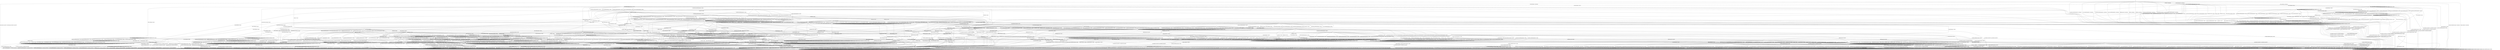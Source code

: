 digraph g {

	s0 [shape="circle" label="s0"];
	s1 [shape="circle" label="s1"];
	s2 [shape="circle" label="s2"];
	s3 [shape="circle" label="s3"];
	s4 [shape="circle" label="s4"];
	s5 [shape="circle" label="s5"];
	s6 [shape="circle" label="s6"];
	s7 [shape="circle" label="s7"];
	s8 [shape="circle" label="s8"];
	s9 [shape="circle" label="s9"];
	s10 [shape="circle" label="s10"];
	s11 [shape="circle" label="s11"];
	s12 [shape="circle" label="s12"];
	s13 [shape="circle" label="s13"];
	s14 [shape="circle" label="s14"];
	s15 [shape="circle" label="s15"];
	s16 [shape="circle" label="s16"];
	s17 [shape="circle" label="s17"];
	s18 [shape="circle" label="s18"];
	s19 [shape="circle" label="s19"];
	s20 [shape="circle" label="s20"];
	s21 [shape="circle" label="s21"];
	s22 [shape="circle" label="s22"];
	s23 [shape="circle" label="s23"];
	s24 [shape="circle" label="s24"];
	s25 [shape="circle" label="s25"];
	s26 [shape="circle" label="s26"];
	s27 [shape="circle" label="s27"];
	s28 [shape="circle" label="s28"];
	s29 [shape="circle" label="s29"];
	s30 [shape="circle" label="s30"];
	s31 [shape="circle" label="s31"];
	s32 [shape="circle" label="s32"];
	s33 [shape="circle" label="s33"];
	s34 [shape="circle" label="s34"];
	s35 [shape="circle" label="s35"];
	s36 [shape="circle" label="s36"];
	s37 [shape="circle" label="s37"];
	s38 [shape="circle" label="s38"];
	s39 [shape="circle" label="s39"];
	s40 [shape="circle" label="s40"];
	s41 [shape="circle" label="s41"];
	s42 [shape="circle" label="s42"];
	s43 [shape="circle" label="s43"];
	s44 [shape="circle" label="s44"];
	s45 [shape="circle" label="s45"];
	s46 [shape="circle" label="s46"];
	s47 [shape="circle" label="s47"];
	s48 [shape="circle" label="s48"];
	s49 [shape="circle" label="s49"];
	s50 [shape="circle" label="s50"];
	s51 [shape="circle" label="s51"];
	s52 [shape="circle" label="s52"];
	s53 [shape="circle" label="s53"];
	s54 [shape="circle" label="s54"];
	s55 [shape="circle" label="s55"];
	s56 [shape="circle" label="s56"];
	s57 [shape="circle" label="s57"];
	s58 [shape="circle" label="s58"];
	s59 [shape="circle" label="s59"];
	s60 [shape="circle" label="s60"];
	s61 [shape="circle" label="s61"];
	s62 [shape="circle" label="s62"];
	s63 [shape="circle" label="s63"];
	s64 [shape="circle" label="s64"];
	s65 [shape="circle" label="s65"];
	s66 [shape="circle" label="s66"];
	s67 [shape="circle" label="s67"];
	s68 [shape="circle" label="s68"];
	s69 [shape="circle" label="s69"];
	s70 [shape="circle" label="s70"];
	s71 [shape="circle" label="s71"];
	s0 -> s2 [label="HELLO_VERIFY_REQUEST / CLIENT_HELLO+"];
	s0 -> s7 [label="ECDH_SERVER_HELLO / CLIENT_HELLO"];
	s0 -> s1 [label="ECDH_SERVER_KEY_EXCHANGE / CLIENT_HELLO"];
	s0 -> s1 [label="RSA_SIGN_CERTIFICATE_REQUEST / CLIENT_HELLO"];
	s0 -> s1 [label="RSA_FIXED_ECDH_CERTIFICATE_REQUEST / CLIENT_HELLO"];
	s0 -> s1 [label="RSA_FIXED_DH_CERTIFICATE_REQUEST / CLIENT_HELLO"];
	s0 -> s1 [label="DSS_SIGN_CERTIFICATE_REQUEST / CLIENT_HELLO"];
	s0 -> s1 [label="DSS_FIXED_DH_CERTIFICATE_REQUEST / CLIENT_HELLO"];
	s0 -> s1 [label="ECDSA_SIGN_CERTIFICATE_REQUEST / CLIENT_HELLO"];
	s0 -> s1 [label="SERVER_HELLO_DONE / CLIENT_HELLO"];
	s0 -> s4 [label="CHANGE_CIPHER_SPEC / CLIENT_HELLO"];
	s0 -> s1 [label="FINISHED / CLIENT_HELLO"];
	s0 -> s2 [label="APPLICATION / CLIENT_HELLO"];
	s0 -> s1 [label="CERTIFICATE / CLIENT_HELLO"];
	s0 -> s5 [label="EMPTY_CERTIFICATE / CLIENT_HELLO"];
	s0 -> s3 [label="Alert(WARNING,CLOSE_NOTIFY) / CLIENT_HELLO|Alert(WARNING,CLOSE_NOTIFY)"];
	s0 -> s3 [label="Alert(FATAL,UNEXPECTED_MESSAGE) / CLIENT_HELLO"];
	s1 -> s1 [label="HELLO_VERIFY_REQUEST / TIMEOUT"];
	s1 -> s1 [label="ECDH_SERVER_HELLO / TIMEOUT"];
	s1 -> s1 [label="ECDH_SERVER_KEY_EXCHANGE / TIMEOUT"];
	s1 -> s1 [label="RSA_SIGN_CERTIFICATE_REQUEST / TIMEOUT"];
	s1 -> s1 [label="RSA_FIXED_ECDH_CERTIFICATE_REQUEST / TIMEOUT"];
	s1 -> s1 [label="RSA_FIXED_DH_CERTIFICATE_REQUEST / TIMEOUT"];
	s1 -> s1 [label="DSS_SIGN_CERTIFICATE_REQUEST / TIMEOUT"];
	s1 -> s1 [label="DSS_FIXED_DH_CERTIFICATE_REQUEST / TIMEOUT"];
	s1 -> s1 [label="ECDSA_SIGN_CERTIFICATE_REQUEST / TIMEOUT"];
	s1 -> s1 [label="SERVER_HELLO_DONE / TIMEOUT"];
	s1 -> s4 [label="CHANGE_CIPHER_SPEC / TIMEOUT"];
	s1 -> s1 [label="FINISHED / TIMEOUT"];
	s1 -> s1 [label="APPLICATION / TIMEOUT"];
	s1 -> s1 [label="CERTIFICATE / TIMEOUT"];
	s1 -> s1 [label="EMPTY_CERTIFICATE / TIMEOUT"];
	s1 -> s3 [label="Alert(WARNING,CLOSE_NOTIFY) / Alert(WARNING,CLOSE_NOTIFY)"];
	s1 -> s3 [label="Alert(FATAL,UNEXPECTED_MESSAGE) / TIMEOUT"];
	s2 -> s2 [label="HELLO_VERIFY_REQUEST / CLIENT_HELLO"];
	s2 -> s7 [label="ECDH_SERVER_HELLO / TIMEOUT"];
	s2 -> s1 [label="ECDH_SERVER_KEY_EXCHANGE / TIMEOUT"];
	s2 -> s1 [label="RSA_SIGN_CERTIFICATE_REQUEST / TIMEOUT"];
	s2 -> s1 [label="RSA_FIXED_ECDH_CERTIFICATE_REQUEST / TIMEOUT"];
	s2 -> s1 [label="RSA_FIXED_DH_CERTIFICATE_REQUEST / TIMEOUT"];
	s2 -> s1 [label="DSS_SIGN_CERTIFICATE_REQUEST / TIMEOUT"];
	s2 -> s1 [label="DSS_FIXED_DH_CERTIFICATE_REQUEST / TIMEOUT"];
	s2 -> s1 [label="ECDSA_SIGN_CERTIFICATE_REQUEST / TIMEOUT"];
	s2 -> s1 [label="SERVER_HELLO_DONE / TIMEOUT"];
	s2 -> s4 [label="CHANGE_CIPHER_SPEC / TIMEOUT"];
	s2 -> s1 [label="FINISHED / TIMEOUT"];
	s2 -> s2 [label="APPLICATION / TIMEOUT"];
	s2 -> s1 [label="CERTIFICATE / TIMEOUT"];
	s2 -> s5 [label="EMPTY_CERTIFICATE / TIMEOUT"];
	s2 -> s3 [label="Alert(WARNING,CLOSE_NOTIFY) / Alert(WARNING,CLOSE_NOTIFY)"];
	s2 -> s3 [label="Alert(FATAL,UNEXPECTED_MESSAGE) / TIMEOUT"];
	s3 -> s3 [label="HELLO_VERIFY_REQUEST / SOCKET_CLOSED"];
	s3 -> s3 [label="ECDH_SERVER_HELLO / SOCKET_CLOSED"];
	s3 -> s3 [label="ECDH_SERVER_KEY_EXCHANGE / SOCKET_CLOSED"];
	s3 -> s3 [label="RSA_SIGN_CERTIFICATE_REQUEST / SOCKET_CLOSED"];
	s3 -> s3 [label="RSA_FIXED_ECDH_CERTIFICATE_REQUEST / SOCKET_CLOSED"];
	s3 -> s3 [label="RSA_FIXED_DH_CERTIFICATE_REQUEST / SOCKET_CLOSED"];
	s3 -> s3 [label="DSS_SIGN_CERTIFICATE_REQUEST / SOCKET_CLOSED"];
	s3 -> s3 [label="DSS_FIXED_DH_CERTIFICATE_REQUEST / SOCKET_CLOSED"];
	s3 -> s3 [label="ECDSA_SIGN_CERTIFICATE_REQUEST / SOCKET_CLOSED"];
	s3 -> s3 [label="SERVER_HELLO_DONE / SOCKET_CLOSED"];
	s3 -> s3 [label="CHANGE_CIPHER_SPEC / SOCKET_CLOSED"];
	s3 -> s3 [label="FINISHED / SOCKET_CLOSED"];
	s3 -> s3 [label="APPLICATION / SOCKET_CLOSED"];
	s3 -> s3 [label="CERTIFICATE / SOCKET_CLOSED"];
	s3 -> s3 [label="EMPTY_CERTIFICATE / SOCKET_CLOSED"];
	s3 -> s3 [label="Alert(WARNING,CLOSE_NOTIFY) / SOCKET_CLOSED"];
	s3 -> s3 [label="Alert(FATAL,UNEXPECTED_MESSAGE) / SOCKET_CLOSED"];
	s4 -> s4 [label="HELLO_VERIFY_REQUEST / TIMEOUT"];
	s4 -> s4 [label="ECDH_SERVER_HELLO / TIMEOUT"];
	s4 -> s4 [label="ECDH_SERVER_KEY_EXCHANGE / TIMEOUT"];
	s4 -> s4 [label="RSA_SIGN_CERTIFICATE_REQUEST / TIMEOUT"];
	s4 -> s4 [label="RSA_FIXED_ECDH_CERTIFICATE_REQUEST / TIMEOUT"];
	s4 -> s4 [label="RSA_FIXED_DH_CERTIFICATE_REQUEST / TIMEOUT"];
	s4 -> s4 [label="DSS_SIGN_CERTIFICATE_REQUEST / TIMEOUT"];
	s4 -> s4 [label="DSS_FIXED_DH_CERTIFICATE_REQUEST / TIMEOUT"];
	s4 -> s4 [label="ECDSA_SIGN_CERTIFICATE_REQUEST / TIMEOUT"];
	s4 -> s4 [label="SERVER_HELLO_DONE / TIMEOUT"];
	s4 -> s4 [label="CHANGE_CIPHER_SPEC / TIMEOUT"];
	s4 -> s4 [label="FINISHED / TIMEOUT"];
	s4 -> s4 [label="APPLICATION / TIMEOUT"];
	s4 -> s4 [label="CERTIFICATE / TIMEOUT"];
	s4 -> s4 [label="EMPTY_CERTIFICATE / TIMEOUT"];
	s4 -> s4 [label="Alert(WARNING,CLOSE_NOTIFY) / TIMEOUT"];
	s4 -> s4 [label="Alert(FATAL,UNEXPECTED_MESSAGE) / TIMEOUT"];
	s5 -> s5 [label="HELLO_VERIFY_REQUEST / TIMEOUT"];
	s5 -> s22 [label="ECDH_SERVER_HELLO / TIMEOUT"];
	s5 -> s16 [label="ECDH_SERVER_KEY_EXCHANGE / TIMEOUT"];
	s5 -> s13 [label="RSA_SIGN_CERTIFICATE_REQUEST / TIMEOUT"];
	s5 -> s13 [label="RSA_FIXED_ECDH_CERTIFICATE_REQUEST / TIMEOUT"];
	s5 -> s13 [label="RSA_FIXED_DH_CERTIFICATE_REQUEST / TIMEOUT"];
	s5 -> s13 [label="DSS_SIGN_CERTIFICATE_REQUEST / TIMEOUT"];
	s5 -> s13 [label="DSS_FIXED_DH_CERTIFICATE_REQUEST / TIMEOUT"];
	s5 -> s13 [label="ECDSA_SIGN_CERTIFICATE_REQUEST / TIMEOUT"];
	s5 -> s5 [label="SERVER_HELLO_DONE / TIMEOUT"];
	s5 -> s6 [label="CHANGE_CIPHER_SPEC / TIMEOUT"];
	s5 -> s5 [label="FINISHED / TIMEOUT"];
	s5 -> s5 [label="APPLICATION / TIMEOUT"];
	s5 -> s1 [label="CERTIFICATE / TIMEOUT"];
	s5 -> s1 [label="EMPTY_CERTIFICATE / TIMEOUT"];
	s5 -> s3 [label="Alert(WARNING,CLOSE_NOTIFY) / Alert(WARNING,CLOSE_NOTIFY)"];
	s5 -> s3 [label="Alert(FATAL,UNEXPECTED_MESSAGE) / TIMEOUT"];
	s6 -> s3 [label="HELLO_VERIFY_REQUEST / Alert(FATAL,UNEXPECTED_MESSAGE)"];
	s6 -> s3 [label="ECDH_SERVER_HELLO / Alert(FATAL,UNEXPECTED_MESSAGE)"];
	s6 -> s3 [label="ECDH_SERVER_KEY_EXCHANGE / Alert(FATAL,UNEXPECTED_MESSAGE)"];
	s6 -> s3 [label="RSA_SIGN_CERTIFICATE_REQUEST / Alert(FATAL,UNEXPECTED_MESSAGE)"];
	s6 -> s3 [label="RSA_FIXED_ECDH_CERTIFICATE_REQUEST / Alert(FATAL,UNEXPECTED_MESSAGE)"];
	s6 -> s3 [label="RSA_FIXED_DH_CERTIFICATE_REQUEST / Alert(FATAL,UNEXPECTED_MESSAGE)"];
	s6 -> s3 [label="DSS_SIGN_CERTIFICATE_REQUEST / Alert(FATAL,UNEXPECTED_MESSAGE)"];
	s6 -> s3 [label="DSS_FIXED_DH_CERTIFICATE_REQUEST / Alert(FATAL,UNEXPECTED_MESSAGE)"];
	s6 -> s3 [label="ECDSA_SIGN_CERTIFICATE_REQUEST / Alert(FATAL,UNEXPECTED_MESSAGE)"];
	s6 -> s3 [label="SERVER_HELLO_DONE / Alert(FATAL,UNEXPECTED_MESSAGE)"];
	s6 -> s4 [label="CHANGE_CIPHER_SPEC / TIMEOUT"];
	s6 -> s3 [label="FINISHED / Alert(FATAL,UNEXPECTED_MESSAGE)"];
	s6 -> s6 [label="APPLICATION / TIMEOUT"];
	s6 -> s3 [label="CERTIFICATE / Alert(FATAL,UNEXPECTED_MESSAGE)"];
	s6 -> s3 [label="EMPTY_CERTIFICATE / Alert(FATAL,UNEXPECTED_MESSAGE)"];
	s6 -> s6 [label="Alert(WARNING,CLOSE_NOTIFY) / TIMEOUT"];
	s6 -> s6 [label="Alert(FATAL,UNEXPECTED_MESSAGE) / TIMEOUT"];
	s7 -> s49 [label="HELLO_VERIFY_REQUEST / TIMEOUT"];
	s7 -> s39 [label="ECDH_SERVER_HELLO / TIMEOUT"];
	s7 -> s9 [label="ECDH_SERVER_KEY_EXCHANGE / TIMEOUT"];
	s7 -> s69 [label="RSA_SIGN_CERTIFICATE_REQUEST / TIMEOUT"];
	s7 -> s14 [label="RSA_FIXED_ECDH_CERTIFICATE_REQUEST / TIMEOUT"];
	s7 -> s69 [label="RSA_FIXED_DH_CERTIFICATE_REQUEST / TIMEOUT"];
	s7 -> s69 [label="DSS_SIGN_CERTIFICATE_REQUEST / TIMEOUT"];
	s7 -> s69 [label="DSS_FIXED_DH_CERTIFICATE_REQUEST / TIMEOUT"];
	s7 -> s69 [label="ECDSA_SIGN_CERTIFICATE_REQUEST / TIMEOUT"];
	s7 -> s3 [label="SERVER_HELLO_DONE / Alert(FATAL,INTERNAL_ERROR)"];
	s7 -> s6 [label="CHANGE_CIPHER_SPEC / TIMEOUT"];
	s7 -> s12 [label="FINISHED / TIMEOUT"];
	s7 -> s7 [label="APPLICATION / TIMEOUT"];
	s7 -> s7 [label="CERTIFICATE / TIMEOUT"];
	s7 -> s8 [label="EMPTY_CERTIFICATE / TIMEOUT"];
	s7 -> s3 [label="Alert(WARNING,CLOSE_NOTIFY) / Alert(WARNING,CLOSE_NOTIFY)"];
	s7 -> s3 [label="Alert(FATAL,UNEXPECTED_MESSAGE) / TIMEOUT"];
	s8 -> s8 [label="HELLO_VERIFY_REQUEST / TIMEOUT"];
	s8 -> s24 [label="ECDH_SERVER_HELLO / TIMEOUT"];
	s8 -> s8 [label="ECDH_SERVER_KEY_EXCHANGE / TIMEOUT"];
	s8 -> s23 [label="RSA_SIGN_CERTIFICATE_REQUEST / TIMEOUT"];
	s8 -> s23 [label="RSA_FIXED_ECDH_CERTIFICATE_REQUEST / TIMEOUT"];
	s8 -> s23 [label="RSA_FIXED_DH_CERTIFICATE_REQUEST / TIMEOUT"];
	s8 -> s23 [label="DSS_SIGN_CERTIFICATE_REQUEST / TIMEOUT"];
	s8 -> s23 [label="DSS_FIXED_DH_CERTIFICATE_REQUEST / TIMEOUT"];
	s8 -> s23 [label="ECDSA_SIGN_CERTIFICATE_REQUEST / TIMEOUT"];
	s8 -> s3 [label="SERVER_HELLO_DONE / Alert(FATAL,BAD_CERTIFICATE)"];
	s8 -> s10 [label="CHANGE_CIPHER_SPEC / TIMEOUT"];
	s8 -> s8 [label="FINISHED / TIMEOUT"];
	s8 -> s8 [label="APPLICATION / TIMEOUT"];
	s8 -> s24 [label="CERTIFICATE / TIMEOUT"];
	s8 -> s24 [label="EMPTY_CERTIFICATE / TIMEOUT"];
	s8 -> s3 [label="Alert(WARNING,CLOSE_NOTIFY) / Alert(WARNING,CLOSE_NOTIFY)"];
	s8 -> s3 [label="Alert(FATAL,UNEXPECTED_MESSAGE) / TIMEOUT"];
	s9 -> s9 [label="HELLO_VERIFY_REQUEST / TIMEOUT"];
	s9 -> s19 [label="ECDH_SERVER_HELLO / TIMEOUT"];
	s9 -> s19 [label="ECDH_SERVER_KEY_EXCHANGE / TIMEOUT"];
	s9 -> s25 [label="RSA_SIGN_CERTIFICATE_REQUEST / TIMEOUT"];
	s9 -> s25 [label="RSA_FIXED_ECDH_CERTIFICATE_REQUEST / TIMEOUT"];
	s9 -> s25 [label="RSA_FIXED_DH_CERTIFICATE_REQUEST / TIMEOUT"];
	s9 -> s25 [label="DSS_SIGN_CERTIFICATE_REQUEST / TIMEOUT"];
	s9 -> s25 [label="DSS_FIXED_DH_CERTIFICATE_REQUEST / TIMEOUT"];
	s9 -> s25 [label="ECDSA_SIGN_CERTIFICATE_REQUEST / TIMEOUT"];
	s9 -> s3 [label="SERVER_HELLO_DONE / Alert(FATAL,HANDSHAKE_FAILURE)"];
	s9 -> s11 [label="CHANGE_CIPHER_SPEC / TIMEOUT"];
	s9 -> s9 [label="FINISHED / TIMEOUT"];
	s9 -> s9 [label="APPLICATION / TIMEOUT"];
	s9 -> s9 [label="CERTIFICATE / TIMEOUT"];
	s9 -> s9 [label="EMPTY_CERTIFICATE / TIMEOUT"];
	s9 -> s3 [label="Alert(WARNING,CLOSE_NOTIFY) / Alert(WARNING,CLOSE_NOTIFY)"];
	s9 -> s3 [label="Alert(FATAL,UNEXPECTED_MESSAGE) / TIMEOUT"];
	s10 -> s3 [label="HELLO_VERIFY_REQUEST / Alert(FATAL,BAD_CERTIFICATE)"];
	s10 -> s3 [label="ECDH_SERVER_HELLO / Alert(FATAL,BAD_CERTIFICATE)"];
	s10 -> s3 [label="ECDH_SERVER_KEY_EXCHANGE / Alert(FATAL,BAD_CERTIFICATE)"];
	s10 -> s3 [label="RSA_SIGN_CERTIFICATE_REQUEST / Alert(FATAL,BAD_CERTIFICATE)"];
	s10 -> s3 [label="RSA_FIXED_ECDH_CERTIFICATE_REQUEST / Alert(FATAL,BAD_CERTIFICATE)"];
	s10 -> s3 [label="RSA_FIXED_DH_CERTIFICATE_REQUEST / Alert(FATAL,BAD_CERTIFICATE)"];
	s10 -> s3 [label="DSS_SIGN_CERTIFICATE_REQUEST / Alert(FATAL,BAD_CERTIFICATE)"];
	s10 -> s3 [label="DSS_FIXED_DH_CERTIFICATE_REQUEST / Alert(FATAL,BAD_CERTIFICATE)"];
	s10 -> s3 [label="ECDSA_SIGN_CERTIFICATE_REQUEST / Alert(FATAL,BAD_CERTIFICATE)"];
	s10 -> s3 [label="SERVER_HELLO_DONE / Alert(FATAL,BAD_CERTIFICATE)"];
	s10 -> s4 [label="CHANGE_CIPHER_SPEC / TIMEOUT"];
	s10 -> s3 [label="FINISHED / Alert(FATAL,BAD_CERTIFICATE)"];
	s10 -> s10 [label="APPLICATION / TIMEOUT"];
	s10 -> s3 [label="CERTIFICATE / Alert(FATAL,BAD_CERTIFICATE)"];
	s10 -> s3 [label="EMPTY_CERTIFICATE / Alert(FATAL,BAD_CERTIFICATE)"];
	s10 -> s10 [label="Alert(WARNING,CLOSE_NOTIFY) / TIMEOUT"];
	s10 -> s10 [label="Alert(FATAL,UNEXPECTED_MESSAGE) / TIMEOUT"];
	s11 -> s3 [label="HELLO_VERIFY_REQUEST / Alert(FATAL,HANDSHAKE_FAILURE)"];
	s11 -> s3 [label="ECDH_SERVER_HELLO / Alert(FATAL,HANDSHAKE_FAILURE)"];
	s11 -> s3 [label="ECDH_SERVER_KEY_EXCHANGE / Alert(FATAL,HANDSHAKE_FAILURE)"];
	s11 -> s3 [label="RSA_SIGN_CERTIFICATE_REQUEST / Alert(FATAL,HANDSHAKE_FAILURE)"];
	s11 -> s3 [label="RSA_FIXED_ECDH_CERTIFICATE_REQUEST / Alert(FATAL,HANDSHAKE_FAILURE)"];
	s11 -> s3 [label="RSA_FIXED_DH_CERTIFICATE_REQUEST / Alert(FATAL,HANDSHAKE_FAILURE)"];
	s11 -> s3 [label="DSS_SIGN_CERTIFICATE_REQUEST / Alert(FATAL,HANDSHAKE_FAILURE)"];
	s11 -> s3 [label="DSS_FIXED_DH_CERTIFICATE_REQUEST / Alert(FATAL,HANDSHAKE_FAILURE)"];
	s11 -> s3 [label="ECDSA_SIGN_CERTIFICATE_REQUEST / Alert(FATAL,HANDSHAKE_FAILURE)"];
	s11 -> s3 [label="SERVER_HELLO_DONE / Alert(FATAL,HANDSHAKE_FAILURE)"];
	s11 -> s4 [label="CHANGE_CIPHER_SPEC / TIMEOUT"];
	s11 -> s3 [label="FINISHED / Alert(FATAL,HANDSHAKE_FAILURE)"];
	s11 -> s11 [label="APPLICATION / TIMEOUT"];
	s11 -> s3 [label="CERTIFICATE / Alert(FATAL,HANDSHAKE_FAILURE)"];
	s11 -> s3 [label="EMPTY_CERTIFICATE / Alert(FATAL,HANDSHAKE_FAILURE)"];
	s11 -> s11 [label="Alert(WARNING,CLOSE_NOTIFY) / TIMEOUT"];
	s11 -> s11 [label="Alert(FATAL,UNEXPECTED_MESSAGE) / TIMEOUT"];
	s12 -> s49 [label="HELLO_VERIFY_REQUEST / TIMEOUT"];
	s12 -> s20 [label="ECDH_SERVER_HELLO / TIMEOUT"];
	s12 -> s21 [label="ECDH_SERVER_KEY_EXCHANGE / TIMEOUT"];
	s12 -> s52 [label="RSA_SIGN_CERTIFICATE_REQUEST / TIMEOUT"];
	s12 -> s52 [label="RSA_FIXED_ECDH_CERTIFICATE_REQUEST / TIMEOUT"];
	s12 -> s52 [label="RSA_FIXED_DH_CERTIFICATE_REQUEST / TIMEOUT"];
	s12 -> s52 [label="DSS_SIGN_CERTIFICATE_REQUEST / TIMEOUT"];
	s12 -> s52 [label="DSS_FIXED_DH_CERTIFICATE_REQUEST / TIMEOUT"];
	s12 -> s52 [label="ECDSA_SIGN_CERTIFICATE_REQUEST / TIMEOUT"];
	s12 -> s3 [label="SERVER_HELLO_DONE / Alert(FATAL,UNEXPECTED_MESSAGE)"];
	s12 -> s6 [label="CHANGE_CIPHER_SPEC / TIMEOUT"];
	s12 -> s20 [label="FINISHED / TIMEOUT"];
	s12 -> s12 [label="APPLICATION / TIMEOUT"];
	s12 -> s38 [label="CERTIFICATE / TIMEOUT"];
	s12 -> s38 [label="EMPTY_CERTIFICATE / TIMEOUT"];
	s12 -> s3 [label="Alert(WARNING,CLOSE_NOTIFY) / Alert(WARNING,CLOSE_NOTIFY)"];
	s12 -> s3 [label="Alert(FATAL,UNEXPECTED_MESSAGE) / TIMEOUT"];
	s13 -> s13 [label="HELLO_VERIFY_REQUEST / TIMEOUT"];
	s13 -> s51 [label="ECDH_SERVER_HELLO / TIMEOUT"];
	s13 -> s13 [label="ECDH_SERVER_KEY_EXCHANGE / TIMEOUT"];
	s13 -> s1 [label="RSA_SIGN_CERTIFICATE_REQUEST / TIMEOUT"];
	s13 -> s1 [label="RSA_FIXED_ECDH_CERTIFICATE_REQUEST / TIMEOUT"];
	s13 -> s1 [label="RSA_FIXED_DH_CERTIFICATE_REQUEST / TIMEOUT"];
	s13 -> s1 [label="DSS_SIGN_CERTIFICATE_REQUEST / TIMEOUT"];
	s13 -> s1 [label="DSS_FIXED_DH_CERTIFICATE_REQUEST / TIMEOUT"];
	s13 -> s1 [label="ECDSA_SIGN_CERTIFICATE_REQUEST / TIMEOUT"];
	s13 -> s26 [label="SERVER_HELLO_DONE / TIMEOUT"];
	s13 -> s6 [label="CHANGE_CIPHER_SPEC / TIMEOUT"];
	s13 -> s13 [label="FINISHED / TIMEOUT"];
	s13 -> s13 [label="APPLICATION / TIMEOUT"];
	s13 -> s1 [label="CERTIFICATE / TIMEOUT"];
	s13 -> s1 [label="EMPTY_CERTIFICATE / TIMEOUT"];
	s13 -> s3 [label="Alert(WARNING,CLOSE_NOTIFY) / Alert(WARNING,CLOSE_NOTIFY)"];
	s13 -> s3 [label="Alert(FATAL,UNEXPECTED_MESSAGE) / TIMEOUT"];
	s14 -> s61 [label="HELLO_VERIFY_REQUEST / TIMEOUT"];
	s14 -> s42 [label="ECDH_SERVER_HELLO / TIMEOUT"];
	s14 -> s25 [label="ECDH_SERVER_KEY_EXCHANGE / TIMEOUT"];
	s14 -> s15 [label="RSA_SIGN_CERTIFICATE_REQUEST / TIMEOUT"];
	s14 -> s53 [label="RSA_FIXED_ECDH_CERTIFICATE_REQUEST / TIMEOUT"];
	s14 -> s53 [label="RSA_FIXED_DH_CERTIFICATE_REQUEST / TIMEOUT"];
	s14 -> s53 [label="DSS_SIGN_CERTIFICATE_REQUEST / TIMEOUT"];
	s14 -> s45 [label="DSS_FIXED_DH_CERTIFICATE_REQUEST / TIMEOUT"];
	s14 -> s53 [label="ECDSA_SIGN_CERTIFICATE_REQUEST / TIMEOUT"];
	s14 -> s3 [label="SERVER_HELLO_DONE / TIMEOUT"];
	s14 -> s6 [label="CHANGE_CIPHER_SPEC / TIMEOUT"];
	s14 -> s52 [label="FINISHED / TIMEOUT"];
	s14 -> s69 [label="APPLICATION / TIMEOUT"];
	s14 -> s70 [label="CERTIFICATE / TIMEOUT"];
	s14 -> s23 [label="EMPTY_CERTIFICATE / TIMEOUT"];
	s14 -> s3 [label="Alert(WARNING,CLOSE_NOTIFY) / Alert(WARNING,CLOSE_NOTIFY)"];
	s14 -> s3 [label="Alert(FATAL,UNEXPECTED_MESSAGE) / TIMEOUT"];
	s15 -> s20 [label="HELLO_VERIFY_REQUEST / TIMEOUT"];
	s15 -> s42 [label="ECDH_SERVER_HELLO / TIMEOUT"];
	s15 -> s19 [label="ECDH_SERVER_KEY_EXCHANGE / TIMEOUT"];
	s15 -> s53 [label="RSA_SIGN_CERTIFICATE_REQUEST / TIMEOUT"];
	s15 -> s53 [label="RSA_FIXED_ECDH_CERTIFICATE_REQUEST / TIMEOUT"];
	s15 -> s53 [label="RSA_FIXED_DH_CERTIFICATE_REQUEST / TIMEOUT"];
	s15 -> s53 [label="DSS_SIGN_CERTIFICATE_REQUEST / TIMEOUT"];
	s15 -> s53 [label="DSS_FIXED_DH_CERTIFICATE_REQUEST / TIMEOUT"];
	s15 -> s53 [label="ECDSA_SIGN_CERTIFICATE_REQUEST / TIMEOUT"];
	s15 -> s17 [label="SERVER_HELLO_DONE / TIMEOUT"];
	s15 -> s6 [label="CHANGE_CIPHER_SPEC / TIMEOUT"];
	s15 -> s20 [label="FINISHED / TIMEOUT"];
	s15 -> s53 [label="APPLICATION / TIMEOUT"];
	s15 -> s27 [label="CERTIFICATE / TIMEOUT"];
	s15 -> s24 [label="EMPTY_CERTIFICATE / TIMEOUT"];
	s15 -> s3 [label="Alert(WARNING,CLOSE_NOTIFY) / Alert(WARNING,CLOSE_NOTIFY)"];
	s15 -> s3 [label="Alert(FATAL,UNEXPECTED_MESSAGE) / TIMEOUT"];
	s16 -> s16 [label="HELLO_VERIFY_REQUEST / TIMEOUT"];
	s16 -> s16 [label="ECDH_SERVER_HELLO / TIMEOUT"];
	s16 -> s1 [label="ECDH_SERVER_KEY_EXCHANGE / TIMEOUT"];
	s16 -> s13 [label="RSA_SIGN_CERTIFICATE_REQUEST / TIMEOUT"];
	s16 -> s13 [label="RSA_FIXED_ECDH_CERTIFICATE_REQUEST / TIMEOUT"];
	s16 -> s13 [label="RSA_FIXED_DH_CERTIFICATE_REQUEST / TIMEOUT"];
	s16 -> s13 [label="DSS_SIGN_CERTIFICATE_REQUEST / TIMEOUT"];
	s16 -> s13 [label="DSS_FIXED_DH_CERTIFICATE_REQUEST / TIMEOUT"];
	s16 -> s13 [label="ECDSA_SIGN_CERTIFICATE_REQUEST / TIMEOUT"];
	s16 -> s16 [label="SERVER_HELLO_DONE / TIMEOUT"];
	s16 -> s6 [label="CHANGE_CIPHER_SPEC / TIMEOUT"];
	s16 -> s16 [label="FINISHED / TIMEOUT"];
	s16 -> s16 [label="APPLICATION / TIMEOUT"];
	s16 -> s1 [label="CERTIFICATE / TIMEOUT"];
	s16 -> s1 [label="EMPTY_CERTIFICATE / TIMEOUT"];
	s16 -> s3 [label="Alert(WARNING,CLOSE_NOTIFY) / Alert(WARNING,CLOSE_NOTIFY)"];
	s16 -> s3 [label="Alert(FATAL,UNEXPECTED_MESSAGE) / TIMEOUT"];
	s17 -> s17 [label="HELLO_VERIFY_REQUEST / TIMEOUT"];
	s17 -> s17 [label="ECDH_SERVER_HELLO / TIMEOUT"];
	s17 -> s17 [label="ECDH_SERVER_KEY_EXCHANGE / TIMEOUT"];
	s17 -> s17 [label="RSA_SIGN_CERTIFICATE_REQUEST / TIMEOUT"];
	s17 -> s17 [label="RSA_FIXED_ECDH_CERTIFICATE_REQUEST / TIMEOUT"];
	s17 -> s17 [label="RSA_FIXED_DH_CERTIFICATE_REQUEST / TIMEOUT"];
	s17 -> s17 [label="DSS_SIGN_CERTIFICATE_REQUEST / TIMEOUT"];
	s17 -> s17 [label="DSS_FIXED_DH_CERTIFICATE_REQUEST / TIMEOUT"];
	s17 -> s17 [label="ECDSA_SIGN_CERTIFICATE_REQUEST / TIMEOUT"];
	s17 -> s17 [label="SERVER_HELLO_DONE / TIMEOUT"];
	s17 -> s18 [label="CHANGE_CIPHER_SPEC / TIMEOUT"];
	s17 -> s17 [label="FINISHED / TIMEOUT"];
	s17 -> s17 [label="APPLICATION / TIMEOUT"];
	s17 -> s17 [label="CERTIFICATE / TIMEOUT"];
	s17 -> s17 [label="EMPTY_CERTIFICATE / TIMEOUT"];
	s17 -> s3 [label="Alert(WARNING,CLOSE_NOTIFY) / Alert(WARNING,CLOSE_NOTIFY)"];
	s17 -> s3 [label="Alert(FATAL,UNEXPECTED_MESSAGE) / TIMEOUT"];
	s18 -> s3 [label="HELLO_VERIFY_REQUEST / TIMEOUT"];
	s18 -> s3 [label="ECDH_SERVER_HELLO / TIMEOUT"];
	s18 -> s3 [label="ECDH_SERVER_KEY_EXCHANGE / TIMEOUT"];
	s18 -> s3 [label="RSA_SIGN_CERTIFICATE_REQUEST / TIMEOUT"];
	s18 -> s3 [label="RSA_FIXED_ECDH_CERTIFICATE_REQUEST / TIMEOUT"];
	s18 -> s3 [label="RSA_FIXED_DH_CERTIFICATE_REQUEST / TIMEOUT"];
	s18 -> s3 [label="DSS_SIGN_CERTIFICATE_REQUEST / TIMEOUT"];
	s18 -> s3 [label="DSS_FIXED_DH_CERTIFICATE_REQUEST / TIMEOUT"];
	s18 -> s3 [label="ECDSA_SIGN_CERTIFICATE_REQUEST / TIMEOUT"];
	s18 -> s3 [label="SERVER_HELLO_DONE / TIMEOUT"];
	s18 -> s4 [label="CHANGE_CIPHER_SPEC / TIMEOUT"];
	s18 -> s3 [label="FINISHED / TIMEOUT"];
	s18 -> s18 [label="APPLICATION / TIMEOUT"];
	s18 -> s3 [label="CERTIFICATE / TIMEOUT"];
	s18 -> s3 [label="EMPTY_CERTIFICATE / TIMEOUT"];
	s18 -> s18 [label="Alert(WARNING,CLOSE_NOTIFY) / TIMEOUT"];
	s18 -> s18 [label="Alert(FATAL,UNEXPECTED_MESSAGE) / TIMEOUT"];
	s19 -> s19 [label="HELLO_VERIFY_REQUEST / TIMEOUT"];
	s19 -> s19 [label="ECDH_SERVER_HELLO / TIMEOUT"];
	s19 -> s19 [label="ECDH_SERVER_KEY_EXCHANGE / TIMEOUT"];
	s19 -> s19 [label="RSA_SIGN_CERTIFICATE_REQUEST / TIMEOUT"];
	s19 -> s19 [label="RSA_FIXED_ECDH_CERTIFICATE_REQUEST / TIMEOUT"];
	s19 -> s19 [label="RSA_FIXED_DH_CERTIFICATE_REQUEST / TIMEOUT"];
	s19 -> s19 [label="DSS_SIGN_CERTIFICATE_REQUEST / TIMEOUT"];
	s19 -> s19 [label="DSS_FIXED_DH_CERTIFICATE_REQUEST / TIMEOUT"];
	s19 -> s19 [label="ECDSA_SIGN_CERTIFICATE_REQUEST / TIMEOUT"];
	s19 -> s19 [label="SERVER_HELLO_DONE / TIMEOUT"];
	s19 -> s11 [label="CHANGE_CIPHER_SPEC / TIMEOUT"];
	s19 -> s19 [label="FINISHED / TIMEOUT"];
	s19 -> s19 [label="APPLICATION / TIMEOUT"];
	s19 -> s19 [label="CERTIFICATE / TIMEOUT"];
	s19 -> s19 [label="EMPTY_CERTIFICATE / TIMEOUT"];
	s19 -> s3 [label="Alert(WARNING,CLOSE_NOTIFY) / Alert(WARNING,CLOSE_NOTIFY)"];
	s19 -> s3 [label="Alert(FATAL,UNEXPECTED_MESSAGE) / TIMEOUT"];
	s20 -> s20 [label="HELLO_VERIFY_REQUEST / TIMEOUT"];
	s20 -> s20 [label="ECDH_SERVER_HELLO / TIMEOUT"];
	s20 -> s20 [label="ECDH_SERVER_KEY_EXCHANGE / TIMEOUT"];
	s20 -> s20 [label="RSA_SIGN_CERTIFICATE_REQUEST / TIMEOUT"];
	s20 -> s20 [label="RSA_FIXED_ECDH_CERTIFICATE_REQUEST / TIMEOUT"];
	s20 -> s20 [label="RSA_FIXED_DH_CERTIFICATE_REQUEST / TIMEOUT"];
	s20 -> s20 [label="DSS_SIGN_CERTIFICATE_REQUEST / TIMEOUT"];
	s20 -> s20 [label="DSS_FIXED_DH_CERTIFICATE_REQUEST / TIMEOUT"];
	s20 -> s20 [label="ECDSA_SIGN_CERTIFICATE_REQUEST / TIMEOUT"];
	s20 -> s20 [label="SERVER_HELLO_DONE / TIMEOUT"];
	s20 -> s6 [label="CHANGE_CIPHER_SPEC / TIMEOUT"];
	s20 -> s20 [label="FINISHED / TIMEOUT"];
	s20 -> s20 [label="APPLICATION / TIMEOUT"];
	s20 -> s20 [label="CERTIFICATE / TIMEOUT"];
	s20 -> s20 [label="EMPTY_CERTIFICATE / TIMEOUT"];
	s20 -> s3 [label="Alert(WARNING,CLOSE_NOTIFY) / Alert(WARNING,CLOSE_NOTIFY)"];
	s20 -> s3 [label="Alert(FATAL,UNEXPECTED_MESSAGE) / TIMEOUT"];
	s21 -> s50 [label="HELLO_VERIFY_REQUEST / TIMEOUT"];
	s21 -> s20 [label="ECDH_SERVER_HELLO / TIMEOUT"];
	s21 -> s20 [label="ECDH_SERVER_KEY_EXCHANGE / TIMEOUT"];
	s21 -> s43 [label="RSA_SIGN_CERTIFICATE_REQUEST / TIMEOUT"];
	s21 -> s43 [label="RSA_FIXED_ECDH_CERTIFICATE_REQUEST / TIMEOUT"];
	s21 -> s43 [label="RSA_FIXED_DH_CERTIFICATE_REQUEST / TIMEOUT"];
	s21 -> s43 [label="DSS_SIGN_CERTIFICATE_REQUEST / TIMEOUT"];
	s21 -> s43 [label="DSS_FIXED_DH_CERTIFICATE_REQUEST / TIMEOUT"];
	s21 -> s43 [label="ECDSA_SIGN_CERTIFICATE_REQUEST / TIMEOUT"];
	s21 -> s3 [label="SERVER_HELLO_DONE / Alert(FATAL,UNEXPECTED_MESSAGE)"];
	s21 -> s6 [label="CHANGE_CIPHER_SPEC / TIMEOUT"];
	s21 -> s20 [label="FINISHED / TIMEOUT"];
	s21 -> s21 [label="APPLICATION / TIMEOUT"];
	s21 -> s21 [label="CERTIFICATE / TIMEOUT"];
	s21 -> s21 [label="EMPTY_CERTIFICATE / TIMEOUT"];
	s21 -> s3 [label="Alert(WARNING,CLOSE_NOTIFY) / Alert(WARNING,CLOSE_NOTIFY)"];
	s21 -> s3 [label="Alert(FATAL,UNEXPECTED_MESSAGE) / TIMEOUT"];
	s22 -> s22 [label="HELLO_VERIFY_REQUEST / TIMEOUT"];
	s22 -> s1 [label="ECDH_SERVER_HELLO / TIMEOUT"];
	s22 -> s16 [label="ECDH_SERVER_KEY_EXCHANGE / TIMEOUT"];
	s22 -> s51 [label="RSA_SIGN_CERTIFICATE_REQUEST / TIMEOUT"];
	s22 -> s51 [label="RSA_FIXED_ECDH_CERTIFICATE_REQUEST / TIMEOUT"];
	s22 -> s51 [label="RSA_FIXED_DH_CERTIFICATE_REQUEST / TIMEOUT"];
	s22 -> s51 [label="DSS_SIGN_CERTIFICATE_REQUEST / TIMEOUT"];
	s22 -> s51 [label="DSS_FIXED_DH_CERTIFICATE_REQUEST / TIMEOUT"];
	s22 -> s51 [label="ECDSA_SIGN_CERTIFICATE_REQUEST / TIMEOUT"];
	s22 -> s22 [label="SERVER_HELLO_DONE / TIMEOUT"];
	s22 -> s6 [label="CHANGE_CIPHER_SPEC / TIMEOUT"];
	s22 -> s22 [label="FINISHED / TIMEOUT"];
	s22 -> s22 [label="APPLICATION / TIMEOUT"];
	s22 -> s1 [label="CERTIFICATE / TIMEOUT"];
	s22 -> s1 [label="EMPTY_CERTIFICATE / TIMEOUT"];
	s22 -> s3 [label="Alert(WARNING,CLOSE_NOTIFY) / Alert(WARNING,CLOSE_NOTIFY)"];
	s22 -> s3 [label="Alert(FATAL,UNEXPECTED_MESSAGE) / TIMEOUT"];
	s23 -> s23 [label="HELLO_VERIFY_REQUEST / TIMEOUT"];
	s23 -> s24 [label="ECDH_SERVER_HELLO / TIMEOUT"];
	s23 -> s23 [label="ECDH_SERVER_KEY_EXCHANGE / TIMEOUT"];
	s23 -> s24 [label="RSA_SIGN_CERTIFICATE_REQUEST / TIMEOUT"];
	s23 -> s24 [label="RSA_FIXED_ECDH_CERTIFICATE_REQUEST / TIMEOUT"];
	s23 -> s24 [label="RSA_FIXED_DH_CERTIFICATE_REQUEST / TIMEOUT"];
	s23 -> s24 [label="DSS_SIGN_CERTIFICATE_REQUEST / TIMEOUT"];
	s23 -> s24 [label="DSS_FIXED_DH_CERTIFICATE_REQUEST / TIMEOUT"];
	s23 -> s24 [label="ECDSA_SIGN_CERTIFICATE_REQUEST / TIMEOUT"];
	s23 -> s3 [label="SERVER_HELLO_DONE / Alert(FATAL,BAD_CERTIFICATE)"];
	s23 -> s10 [label="CHANGE_CIPHER_SPEC / TIMEOUT"];
	s23 -> s23 [label="FINISHED / TIMEOUT"];
	s23 -> s23 [label="APPLICATION / TIMEOUT"];
	s23 -> s24 [label="CERTIFICATE / TIMEOUT"];
	s23 -> s24 [label="EMPTY_CERTIFICATE / TIMEOUT"];
	s23 -> s3 [label="Alert(WARNING,CLOSE_NOTIFY) / Alert(WARNING,CLOSE_NOTIFY)"];
	s23 -> s3 [label="Alert(FATAL,UNEXPECTED_MESSAGE) / TIMEOUT"];
	s24 -> s24 [label="HELLO_VERIFY_REQUEST / TIMEOUT"];
	s24 -> s24 [label="ECDH_SERVER_HELLO / TIMEOUT"];
	s24 -> s24 [label="ECDH_SERVER_KEY_EXCHANGE / TIMEOUT"];
	s24 -> s24 [label="RSA_SIGN_CERTIFICATE_REQUEST / TIMEOUT"];
	s24 -> s24 [label="RSA_FIXED_ECDH_CERTIFICATE_REQUEST / TIMEOUT"];
	s24 -> s24 [label="RSA_FIXED_DH_CERTIFICATE_REQUEST / TIMEOUT"];
	s24 -> s24 [label="DSS_SIGN_CERTIFICATE_REQUEST / TIMEOUT"];
	s24 -> s24 [label="DSS_FIXED_DH_CERTIFICATE_REQUEST / TIMEOUT"];
	s24 -> s24 [label="ECDSA_SIGN_CERTIFICATE_REQUEST / TIMEOUT"];
	s24 -> s24 [label="SERVER_HELLO_DONE / TIMEOUT"];
	s24 -> s10 [label="CHANGE_CIPHER_SPEC / TIMEOUT"];
	s24 -> s24 [label="FINISHED / TIMEOUT"];
	s24 -> s24 [label="APPLICATION / TIMEOUT"];
	s24 -> s24 [label="CERTIFICATE / TIMEOUT"];
	s24 -> s24 [label="EMPTY_CERTIFICATE / TIMEOUT"];
	s24 -> s3 [label="Alert(WARNING,CLOSE_NOTIFY) / Alert(WARNING,CLOSE_NOTIFY)"];
	s24 -> s3 [label="Alert(FATAL,UNEXPECTED_MESSAGE) / TIMEOUT"];
	s25 -> s25 [label="HELLO_VERIFY_REQUEST / TIMEOUT"];
	s25 -> s19 [label="ECDH_SERVER_HELLO / TIMEOUT"];
	s25 -> s19 [label="ECDH_SERVER_KEY_EXCHANGE / TIMEOUT"];
	s25 -> s19 [label="RSA_SIGN_CERTIFICATE_REQUEST / TIMEOUT"];
	s25 -> s19 [label="RSA_FIXED_ECDH_CERTIFICATE_REQUEST / TIMEOUT"];
	s25 -> s19 [label="RSA_FIXED_DH_CERTIFICATE_REQUEST / TIMEOUT"];
	s25 -> s19 [label="DSS_SIGN_CERTIFICATE_REQUEST / TIMEOUT"];
	s25 -> s19 [label="DSS_FIXED_DH_CERTIFICATE_REQUEST / TIMEOUT"];
	s25 -> s19 [label="ECDSA_SIGN_CERTIFICATE_REQUEST / TIMEOUT"];
	s25 -> s3 [label="SERVER_HELLO_DONE / Alert(FATAL,HANDSHAKE_FAILURE)"];
	s25 -> s11 [label="CHANGE_CIPHER_SPEC / TIMEOUT"];
	s25 -> s25 [label="FINISHED / TIMEOUT"];
	s25 -> s25 [label="APPLICATION / TIMEOUT"];
	s25 -> s25 [label="CERTIFICATE / TIMEOUT"];
	s25 -> s25 [label="EMPTY_CERTIFICATE / TIMEOUT"];
	s25 -> s3 [label="Alert(WARNING,CLOSE_NOTIFY) / Alert(WARNING,CLOSE_NOTIFY)"];
	s25 -> s3 [label="Alert(FATAL,UNEXPECTED_MESSAGE) / TIMEOUT"];
	s26 -> s26 [label="HELLO_VERIFY_REQUEST / TIMEOUT"];
	s26 -> s26 [label="ECDH_SERVER_HELLO / TIMEOUT"];
	s26 -> s26 [label="ECDH_SERVER_KEY_EXCHANGE / TIMEOUT"];
	s26 -> s1 [label="RSA_SIGN_CERTIFICATE_REQUEST / TIMEOUT"];
	s26 -> s1 [label="RSA_FIXED_ECDH_CERTIFICATE_REQUEST / TIMEOUT"];
	s26 -> s1 [label="RSA_FIXED_DH_CERTIFICATE_REQUEST / TIMEOUT"];
	s26 -> s1 [label="DSS_SIGN_CERTIFICATE_REQUEST / TIMEOUT"];
	s26 -> s1 [label="DSS_FIXED_DH_CERTIFICATE_REQUEST / TIMEOUT"];
	s26 -> s1 [label="ECDSA_SIGN_CERTIFICATE_REQUEST / TIMEOUT"];
	s26 -> s1 [label="SERVER_HELLO_DONE / TIMEOUT"];
	s26 -> s6 [label="CHANGE_CIPHER_SPEC / TIMEOUT"];
	s26 -> s26 [label="FINISHED / TIMEOUT"];
	s26 -> s26 [label="APPLICATION / TIMEOUT"];
	s26 -> s1 [label="CERTIFICATE / TIMEOUT"];
	s26 -> s1 [label="EMPTY_CERTIFICATE / TIMEOUT"];
	s26 -> s3 [label="Alert(WARNING,CLOSE_NOTIFY) / Alert(WARNING,CLOSE_NOTIFY)"];
	s26 -> s3 [label="Alert(FATAL,UNEXPECTED_MESSAGE) / TIMEOUT"];
	s27 -> s20 [label="HELLO_VERIFY_REQUEST / TIMEOUT"];
	s27 -> s63 [label="ECDH_SERVER_HELLO / TIMEOUT"];
	s27 -> s28 [label="ECDH_SERVER_KEY_EXCHANGE / TIMEOUT"];
	s27 -> s46 [label="RSA_SIGN_CERTIFICATE_REQUEST / TIMEOUT"];
	s27 -> s46 [label="RSA_FIXED_ECDH_CERTIFICATE_REQUEST / TIMEOUT"];
	s27 -> s46 [label="RSA_FIXED_DH_CERTIFICATE_REQUEST / TIMEOUT"];
	s27 -> s46 [label="DSS_SIGN_CERTIFICATE_REQUEST / TIMEOUT"];
	s27 -> s46 [label="DSS_FIXED_DH_CERTIFICATE_REQUEST / TIMEOUT"];
	s27 -> s46 [label="ECDSA_SIGN_CERTIFICATE_REQUEST / TIMEOUT"];
	s27 -> s17 [label="SERVER_HELLO_DONE / TIMEOUT"];
	s27 -> s6 [label="CHANGE_CIPHER_SPEC / TIMEOUT"];
	s27 -> s20 [label="FINISHED / TIMEOUT"];
	s27 -> s46 [label="APPLICATION / TIMEOUT"];
	s27 -> s46 [label="CERTIFICATE / TIMEOUT"];
	s27 -> s46 [label="EMPTY_CERTIFICATE / TIMEOUT"];
	s27 -> s3 [label="Alert(WARNING,CLOSE_NOTIFY) / Alert(WARNING,CLOSE_NOTIFY)"];
	s27 -> s3 [label="Alert(FATAL,UNEXPECTED_MESSAGE) / TIMEOUT"];
	s28 -> s20 [label="HELLO_VERIFY_REQUEST / TIMEOUT"];
	s28 -> s30 [label="ECDH_SERVER_HELLO / TIMEOUT"];
	s28 -> s68 [label="ECDH_SERVER_KEY_EXCHANGE / TIMEOUT"];
	s28 -> s68 [label="RSA_SIGN_CERTIFICATE_REQUEST / TIMEOUT"];
	s28 -> s68 [label="RSA_FIXED_ECDH_CERTIFICATE_REQUEST / TIMEOUT"];
	s28 -> s68 [label="RSA_FIXED_DH_CERTIFICATE_REQUEST / TIMEOUT"];
	s28 -> s68 [label="DSS_SIGN_CERTIFICATE_REQUEST / TIMEOUT"];
	s28 -> s68 [label="DSS_FIXED_DH_CERTIFICATE_REQUEST / TIMEOUT"];
	s28 -> s47 [label="ECDSA_SIGN_CERTIFICATE_REQUEST / TIMEOUT"];
	s28 -> s29 [label="SERVER_HELLO_DONE / TIMEOUT"];
	s28 -> s6 [label="CHANGE_CIPHER_SPEC / TIMEOUT"];
	s28 -> s20 [label="FINISHED / TIMEOUT"];
	s28 -> s68 [label="APPLICATION / TIMEOUT"];
	s28 -> s68 [label="CERTIFICATE / TIMEOUT"];
	s28 -> s68 [label="EMPTY_CERTIFICATE / TIMEOUT"];
	s28 -> s3 [label="Alert(WARNING,CLOSE_NOTIFY) / Alert(WARNING,CLOSE_NOTIFY)"];
	s28 -> s3 [label="Alert(FATAL,UNEXPECTED_MESSAGE) / TIMEOUT"];
	s29 -> s33 [label="HELLO_VERIFY_REQUEST / TIMEOUT"];
	s29 -> s31 [label="ECDH_SERVER_HELLO / TIMEOUT"];
	s29 -> s29 [label="ECDH_SERVER_KEY_EXCHANGE / TIMEOUT"];
	s29 -> s29 [label="RSA_SIGN_CERTIFICATE_REQUEST / TIMEOUT"];
	s29 -> s29 [label="RSA_FIXED_ECDH_CERTIFICATE_REQUEST / TIMEOUT"];
	s29 -> s29 [label="RSA_FIXED_DH_CERTIFICATE_REQUEST / TIMEOUT"];
	s29 -> s29 [label="DSS_SIGN_CERTIFICATE_REQUEST / TIMEOUT"];
	s29 -> s29 [label="DSS_FIXED_DH_CERTIFICATE_REQUEST / TIMEOUT"];
	s29 -> s29 [label="ECDSA_SIGN_CERTIFICATE_REQUEST / TIMEOUT"];
	s29 -> s29 [label="SERVER_HELLO_DONE / TIMEOUT"];
	s29 -> s34 [label="CHANGE_CIPHER_SPEC / TIMEOUT"];
	s29 -> s33 [label="FINISHED / TIMEOUT"];
	s29 -> s29 [label="APPLICATION / TIMEOUT"];
	s29 -> s29 [label="CERTIFICATE / TIMEOUT"];
	s29 -> s29 [label="EMPTY_CERTIFICATE / TIMEOUT"];
	s29 -> s3 [label="Alert(WARNING,CLOSE_NOTIFY) / Alert(WARNING,CLOSE_NOTIFY)"];
	s29 -> s3 [label="Alert(FATAL,UNEXPECTED_MESSAGE) / TIMEOUT"];
	s30 -> s20 [label="HELLO_VERIFY_REQUEST / TIMEOUT"];
	s30 -> s62 [label="ECDH_SERVER_HELLO / TIMEOUT"];
	s30 -> s62 [label="ECDH_SERVER_KEY_EXCHANGE / TIMEOUT"];
	s30 -> s32 [label="RSA_SIGN_CERTIFICATE_REQUEST / TIMEOUT"];
	s30 -> s62 [label="RSA_FIXED_ECDH_CERTIFICATE_REQUEST / TIMEOUT"];
	s30 -> s62 [label="RSA_FIXED_DH_CERTIFICATE_REQUEST / TIMEOUT"];
	s30 -> s62 [label="DSS_SIGN_CERTIFICATE_REQUEST / TIMEOUT"];
	s30 -> s62 [label="DSS_FIXED_DH_CERTIFICATE_REQUEST / TIMEOUT"];
	s30 -> s62 [label="ECDSA_SIGN_CERTIFICATE_REQUEST / TIMEOUT"];
	s30 -> s31 [label="SERVER_HELLO_DONE / TIMEOUT"];
	s30 -> s6 [label="CHANGE_CIPHER_SPEC / TIMEOUT"];
	s30 -> s20 [label="FINISHED / TIMEOUT"];
	s30 -> s62 [label="APPLICATION / TIMEOUT"];
	s30 -> s62 [label="CERTIFICATE / TIMEOUT"];
	s30 -> s62 [label="EMPTY_CERTIFICATE / TIMEOUT"];
	s30 -> s3 [label="Alert(WARNING,CLOSE_NOTIFY) / Alert(WARNING,CLOSE_NOTIFY)"];
	s30 -> s3 [label="Alert(FATAL,UNEXPECTED_MESSAGE) / TIMEOUT"];
	s31 -> s31 [label="HELLO_VERIFY_REQUEST / TIMEOUT"];
	s31 -> s31 [label="ECDH_SERVER_HELLO / TIMEOUT"];
	s31 -> s31 [label="ECDH_SERVER_KEY_EXCHANGE / TIMEOUT"];
	s31 -> s31 [label="RSA_SIGN_CERTIFICATE_REQUEST / TIMEOUT"];
	s31 -> s31 [label="RSA_FIXED_ECDH_CERTIFICATE_REQUEST / TIMEOUT"];
	s31 -> s31 [label="RSA_FIXED_DH_CERTIFICATE_REQUEST / TIMEOUT"];
	s31 -> s31 [label="DSS_SIGN_CERTIFICATE_REQUEST / TIMEOUT"];
	s31 -> s31 [label="DSS_FIXED_DH_CERTIFICATE_REQUEST / TIMEOUT"];
	s31 -> s31 [label="ECDSA_SIGN_CERTIFICATE_REQUEST / TIMEOUT"];
	s31 -> s31 [label="SERVER_HELLO_DONE / TIMEOUT"];
	s31 -> s35 [label="CHANGE_CIPHER_SPEC / TIMEOUT"];
	s31 -> s31 [label="FINISHED / TIMEOUT"];
	s31 -> s31 [label="APPLICATION / TIMEOUT"];
	s31 -> s31 [label="CERTIFICATE / TIMEOUT"];
	s31 -> s31 [label="EMPTY_CERTIFICATE / TIMEOUT"];
	s31 -> s3 [label="Alert(WARNING,CLOSE_NOTIFY) / Alert(WARNING,CLOSE_NOTIFY)"];
	s31 -> s3 [label="Alert(FATAL,UNEXPECTED_MESSAGE) / TIMEOUT"];
	s32 -> s20 [label="HELLO_VERIFY_REQUEST / TIMEOUT"];
	s32 -> s62 [label="ECDH_SERVER_HELLO / TIMEOUT"];
	s32 -> s62 [label="ECDH_SERVER_KEY_EXCHANGE / TIMEOUT"];
	s32 -> s62 [label="RSA_SIGN_CERTIFICATE_REQUEST / TIMEOUT"];
	s32 -> s62 [label="RSA_FIXED_ECDH_CERTIFICATE_REQUEST / TIMEOUT"];
	s32 -> s62 [label="RSA_FIXED_DH_CERTIFICATE_REQUEST / TIMEOUT"];
	s32 -> s62 [label="DSS_SIGN_CERTIFICATE_REQUEST / TIMEOUT"];
	s32 -> s62 [label="DSS_FIXED_DH_CERTIFICATE_REQUEST / TIMEOUT"];
	s32 -> s62 [label="ECDSA_SIGN_CERTIFICATE_REQUEST / TIMEOUT"];
	s32 -> s37 [label="SERVER_HELLO_DONE / TIMEOUT"];
	s32 -> s6 [label="CHANGE_CIPHER_SPEC / TIMEOUT"];
	s32 -> s20 [label="FINISHED / TIMEOUT"];
	s32 -> s62 [label="APPLICATION / TIMEOUT"];
	s32 -> s62 [label="CERTIFICATE / TIMEOUT"];
	s32 -> s62 [label="EMPTY_CERTIFICATE / TIMEOUT"];
	s32 -> s3 [label="Alert(WARNING,CLOSE_NOTIFY) / Alert(WARNING,CLOSE_NOTIFY)"];
	s32 -> s3 [label="Alert(FATAL,UNEXPECTED_MESSAGE) / TIMEOUT"];
	s33 -> s33 [label="HELLO_VERIFY_REQUEST / TIMEOUT"];
	s33 -> s31 [label="ECDH_SERVER_HELLO / TIMEOUT"];
	s33 -> s33 [label="ECDH_SERVER_KEY_EXCHANGE / TIMEOUT"];
	s33 -> s33 [label="RSA_SIGN_CERTIFICATE_REQUEST / TIMEOUT"];
	s33 -> s33 [label="RSA_FIXED_ECDH_CERTIFICATE_REQUEST / TIMEOUT"];
	s33 -> s33 [label="RSA_FIXED_DH_CERTIFICATE_REQUEST / TIMEOUT"];
	s33 -> s33 [label="DSS_SIGN_CERTIFICATE_REQUEST / TIMEOUT"];
	s33 -> s33 [label="DSS_FIXED_DH_CERTIFICATE_REQUEST / TIMEOUT"];
	s33 -> s33 [label="ECDSA_SIGN_CERTIFICATE_REQUEST / TIMEOUT"];
	s33 -> s33 [label="SERVER_HELLO_DONE / TIMEOUT"];
	s33 -> s36 [label="CHANGE_CIPHER_SPEC / TIMEOUT"];
	s33 -> s33 [label="FINISHED / TIMEOUT"];
	s33 -> s33 [label="APPLICATION / TIMEOUT"];
	s33 -> s33 [label="CERTIFICATE / TIMEOUT"];
	s33 -> s33 [label="EMPTY_CERTIFICATE / TIMEOUT"];
	s33 -> s3 [label="Alert(WARNING,CLOSE_NOTIFY) / Alert(WARNING,CLOSE_NOTIFY)"];
	s33 -> s3 [label="Alert(FATAL,UNEXPECTED_MESSAGE) / TIMEOUT"];
	s34 -> s3 [label="HELLO_VERIFY_REQUEST / RSA_CERTIFICATE|ECDH_CLIENT_KEY_EXCHANGE|CERTIFICATE_VERIFY|CHANGE_CIPHER_SPEC|FINISHED|Alert(FATAL,INTERNAL_ERROR)"];
	s34 -> s3 [label="ECDH_SERVER_HELLO / RSA_CERTIFICATE|ECDH_CLIENT_KEY_EXCHANGE|CERTIFICATE_VERIFY|CHANGE_CIPHER_SPEC|UNKNOWN_MESSAGE"];
	s34 -> s3 [label="ECDH_SERVER_KEY_EXCHANGE / RSA_CERTIFICATE|ECDH_CLIENT_KEY_EXCHANGE|CERTIFICATE_VERIFY|CHANGE_CIPHER_SPEC|FINISHED|Alert(FATAL,INTERNAL_ERROR)"];
	s34 -> s3 [label="RSA_SIGN_CERTIFICATE_REQUEST / RSA_CERTIFICATE|ECDH_CLIENT_KEY_EXCHANGE|CERTIFICATE_VERIFY|CHANGE_CIPHER_SPEC|FINISHED|Alert(FATAL,INTERNAL_ERROR)"];
	s34 -> s3 [label="RSA_FIXED_ECDH_CERTIFICATE_REQUEST / RSA_CERTIFICATE|ECDH_CLIENT_KEY_EXCHANGE|CERTIFICATE_VERIFY|CHANGE_CIPHER_SPEC|FINISHED|Alert(FATAL,INTERNAL_ERROR)"];
	s34 -> s3 [label="RSA_FIXED_DH_CERTIFICATE_REQUEST / RSA_CERTIFICATE|ECDH_CLIENT_KEY_EXCHANGE|CERTIFICATE_VERIFY|CHANGE_CIPHER_SPEC|FINISHED|Alert(FATAL,INTERNAL_ERROR)"];
	s34 -> s3 [label="DSS_SIGN_CERTIFICATE_REQUEST / RSA_CERTIFICATE|ECDH_CLIENT_KEY_EXCHANGE|CERTIFICATE_VERIFY|CHANGE_CIPHER_SPEC|FINISHED|Alert(FATAL,INTERNAL_ERROR)"];
	s34 -> s3 [label="DSS_FIXED_DH_CERTIFICATE_REQUEST / RSA_CERTIFICATE|ECDH_CLIENT_KEY_EXCHANGE|CERTIFICATE_VERIFY|CHANGE_CIPHER_SPEC|FINISHED|Alert(FATAL,INTERNAL_ERROR)"];
	s34 -> s3 [label="ECDSA_SIGN_CERTIFICATE_REQUEST / RSA_CERTIFICATE|ECDH_CLIENT_KEY_EXCHANGE|CERTIFICATE_VERIFY|CHANGE_CIPHER_SPEC|FINISHED|Alert(FATAL,INTERNAL_ERROR)"];
	s34 -> s3 [label="SERVER_HELLO_DONE / RSA_CERTIFICATE|ECDH_CLIENT_KEY_EXCHANGE|CERTIFICATE_VERIFY|CHANGE_CIPHER_SPEC|FINISHED|Alert(FATAL,INTERNAL_ERROR)"];
	s34 -> s4 [label="CHANGE_CIPHER_SPEC / TIMEOUT"];
	s34 -> s3 [label="FINISHED / RSA_CERTIFICATE|ECDH_CLIENT_KEY_EXCHANGE|CERTIFICATE_VERIFY|CHANGE_CIPHER_SPEC|FINISHED|Alert(FATAL,INTERNAL_ERROR)"];
	s34 -> s34 [label="APPLICATION / TIMEOUT"];
	s34 -> s3 [label="CERTIFICATE / RSA_CERTIFICATE|ECDH_CLIENT_KEY_EXCHANGE|CERTIFICATE_VERIFY|CHANGE_CIPHER_SPEC|FINISHED|Alert(FATAL,INTERNAL_ERROR)"];
	s34 -> s3 [label="EMPTY_CERTIFICATE / RSA_CERTIFICATE|ECDH_CLIENT_KEY_EXCHANGE|CERTIFICATE_VERIFY|CHANGE_CIPHER_SPEC|FINISHED|Alert(FATAL,INTERNAL_ERROR)"];
	s34 -> s34 [label="Alert(WARNING,CLOSE_NOTIFY) / TIMEOUT"];
	s34 -> s34 [label="Alert(FATAL,UNEXPECTED_MESSAGE) / TIMEOUT"];
	s35 -> s3 [label="HELLO_VERIFY_REQUEST / RSA_CERTIFICATE|ECDH_CLIENT_KEY_EXCHANGE|CERTIFICATE_VERIFY|CHANGE_CIPHER_SPEC|UNKNOWN_MESSAGE"];
	s35 -> s3 [label="ECDH_SERVER_HELLO / RSA_CERTIFICATE|ECDH_CLIENT_KEY_EXCHANGE|CERTIFICATE_VERIFY|CHANGE_CIPHER_SPEC|UNKNOWN_MESSAGE"];
	s35 -> s3 [label="ECDH_SERVER_KEY_EXCHANGE / RSA_CERTIFICATE|ECDH_CLIENT_KEY_EXCHANGE|CERTIFICATE_VERIFY|CHANGE_CIPHER_SPEC|UNKNOWN_MESSAGE"];
	s35 -> s3 [label="RSA_SIGN_CERTIFICATE_REQUEST / RSA_CERTIFICATE|ECDH_CLIENT_KEY_EXCHANGE|CERTIFICATE_VERIFY|CHANGE_CIPHER_SPEC|UNKNOWN_MESSAGE"];
	s35 -> s3 [label="RSA_FIXED_ECDH_CERTIFICATE_REQUEST / RSA_CERTIFICATE|ECDH_CLIENT_KEY_EXCHANGE|CERTIFICATE_VERIFY|CHANGE_CIPHER_SPEC|UNKNOWN_MESSAGE"];
	s35 -> s3 [label="RSA_FIXED_DH_CERTIFICATE_REQUEST / RSA_CERTIFICATE|ECDH_CLIENT_KEY_EXCHANGE|CERTIFICATE_VERIFY|CHANGE_CIPHER_SPEC|UNKNOWN_MESSAGE"];
	s35 -> s3 [label="DSS_SIGN_CERTIFICATE_REQUEST / RSA_CERTIFICATE|ECDH_CLIENT_KEY_EXCHANGE|CERTIFICATE_VERIFY|CHANGE_CIPHER_SPEC|UNKNOWN_MESSAGE"];
	s35 -> s3 [label="DSS_FIXED_DH_CERTIFICATE_REQUEST / RSA_CERTIFICATE|ECDH_CLIENT_KEY_EXCHANGE|CERTIFICATE_VERIFY|CHANGE_CIPHER_SPEC|UNKNOWN_MESSAGE"];
	s35 -> s3 [label="ECDSA_SIGN_CERTIFICATE_REQUEST / RSA_CERTIFICATE|ECDH_CLIENT_KEY_EXCHANGE|CERTIFICATE_VERIFY|CHANGE_CIPHER_SPEC|UNKNOWN_MESSAGE"];
	s35 -> s3 [label="SERVER_HELLO_DONE / RSA_CERTIFICATE|ECDH_CLIENT_KEY_EXCHANGE|CERTIFICATE_VERIFY|CHANGE_CIPHER_SPEC|UNKNOWN_MESSAGE"];
	s35 -> s4 [label="CHANGE_CIPHER_SPEC / TIMEOUT"];
	s35 -> s3 [label="FINISHED / RSA_CERTIFICATE|ECDH_CLIENT_KEY_EXCHANGE|CERTIFICATE_VERIFY|CHANGE_CIPHER_SPEC|UNKNOWN_MESSAGE"];
	s35 -> s35 [label="APPLICATION / TIMEOUT"];
	s35 -> s3 [label="CERTIFICATE / RSA_CERTIFICATE|ECDH_CLIENT_KEY_EXCHANGE|CERTIFICATE_VERIFY|CHANGE_CIPHER_SPEC|UNKNOWN_MESSAGE"];
	s35 -> s3 [label="EMPTY_CERTIFICATE / RSA_CERTIFICATE|ECDH_CLIENT_KEY_EXCHANGE|CERTIFICATE_VERIFY|CHANGE_CIPHER_SPEC|UNKNOWN_MESSAGE"];
	s35 -> s35 [label="Alert(WARNING,CLOSE_NOTIFY) / TIMEOUT"];
	s35 -> s35 [label="Alert(FATAL,UNEXPECTED_MESSAGE) / TIMEOUT"];
	s36 -> s3 [label="HELLO_VERIFY_REQUEST / RSA_CERTIFICATE|ECDH_CLIENT_KEY_EXCHANGE|CERTIFICATE_VERIFY|CHANGE_CIPHER_SPEC|FINISHED|Alert(FATAL,UNEXPECTED_MESSAGE)"];
	s36 -> s3 [label="ECDH_SERVER_HELLO / RSA_CERTIFICATE|ECDH_CLIENT_KEY_EXCHANGE|CERTIFICATE_VERIFY|CHANGE_CIPHER_SPEC|UNKNOWN_MESSAGE"];
	s36 -> s3 [label="ECDH_SERVER_KEY_EXCHANGE / RSA_CERTIFICATE|ECDH_CLIENT_KEY_EXCHANGE|CERTIFICATE_VERIFY|CHANGE_CIPHER_SPEC|FINISHED|Alert(FATAL,UNEXPECTED_MESSAGE)"];
	s36 -> s3 [label="RSA_SIGN_CERTIFICATE_REQUEST / RSA_CERTIFICATE|ECDH_CLIENT_KEY_EXCHANGE|CERTIFICATE_VERIFY|CHANGE_CIPHER_SPEC|FINISHED|Alert(FATAL,UNEXPECTED_MESSAGE)"];
	s36 -> s3 [label="RSA_FIXED_ECDH_CERTIFICATE_REQUEST / RSA_CERTIFICATE|ECDH_CLIENT_KEY_EXCHANGE|CERTIFICATE_VERIFY|CHANGE_CIPHER_SPEC|FINISHED|Alert(FATAL,UNEXPECTED_MESSAGE)"];
	s36 -> s3 [label="RSA_FIXED_DH_CERTIFICATE_REQUEST / RSA_CERTIFICATE|ECDH_CLIENT_KEY_EXCHANGE|CERTIFICATE_VERIFY|CHANGE_CIPHER_SPEC|FINISHED|Alert(FATAL,UNEXPECTED_MESSAGE)"];
	s36 -> s3 [label="DSS_SIGN_CERTIFICATE_REQUEST / RSA_CERTIFICATE|ECDH_CLIENT_KEY_EXCHANGE|CERTIFICATE_VERIFY|CHANGE_CIPHER_SPEC|FINISHED|Alert(FATAL,UNEXPECTED_MESSAGE)"];
	s36 -> s3 [label="DSS_FIXED_DH_CERTIFICATE_REQUEST / RSA_CERTIFICATE|ECDH_CLIENT_KEY_EXCHANGE|CERTIFICATE_VERIFY|CHANGE_CIPHER_SPEC|FINISHED|Alert(FATAL,UNEXPECTED_MESSAGE)"];
	s36 -> s3 [label="ECDSA_SIGN_CERTIFICATE_REQUEST / RSA_CERTIFICATE|ECDH_CLIENT_KEY_EXCHANGE|CERTIFICATE_VERIFY|CHANGE_CIPHER_SPEC|FINISHED|Alert(FATAL,UNEXPECTED_MESSAGE)"];
	s36 -> s3 [label="SERVER_HELLO_DONE / RSA_CERTIFICATE|ECDH_CLIENT_KEY_EXCHANGE|CERTIFICATE_VERIFY|CHANGE_CIPHER_SPEC|FINISHED|Alert(FATAL,UNEXPECTED_MESSAGE)"];
	s36 -> s4 [label="CHANGE_CIPHER_SPEC / TIMEOUT"];
	s36 -> s3 [label="FINISHED / RSA_CERTIFICATE|ECDH_CLIENT_KEY_EXCHANGE|CERTIFICATE_VERIFY|CHANGE_CIPHER_SPEC|FINISHED|Alert(FATAL,UNEXPECTED_MESSAGE)"];
	s36 -> s36 [label="APPLICATION / TIMEOUT"];
	s36 -> s3 [label="CERTIFICATE / RSA_CERTIFICATE|ECDH_CLIENT_KEY_EXCHANGE|CERTIFICATE_VERIFY|CHANGE_CIPHER_SPEC|FINISHED|Alert(FATAL,UNEXPECTED_MESSAGE)"];
	s36 -> s3 [label="EMPTY_CERTIFICATE / RSA_CERTIFICATE|ECDH_CLIENT_KEY_EXCHANGE|CERTIFICATE_VERIFY|CHANGE_CIPHER_SPEC|FINISHED|Alert(FATAL,UNEXPECTED_MESSAGE)"];
	s36 -> s36 [label="Alert(WARNING,CLOSE_NOTIFY) / TIMEOUT"];
	s36 -> s36 [label="Alert(FATAL,UNEXPECTED_MESSAGE) / TIMEOUT"];
	s37 -> s31 [label="HELLO_VERIFY_REQUEST / TIMEOUT"];
	s37 -> s31 [label="ECDH_SERVER_HELLO / TIMEOUT"];
	s37 -> s31 [label="ECDH_SERVER_KEY_EXCHANGE / TIMEOUT"];
	s37 -> s31 [label="RSA_SIGN_CERTIFICATE_REQUEST / TIMEOUT"];
	s37 -> s31 [label="RSA_FIXED_ECDH_CERTIFICATE_REQUEST / TIMEOUT"];
	s37 -> s31 [label="RSA_FIXED_DH_CERTIFICATE_REQUEST / TIMEOUT"];
	s37 -> s31 [label="DSS_SIGN_CERTIFICATE_REQUEST / TIMEOUT"];
	s37 -> s31 [label="DSS_FIXED_DH_CERTIFICATE_REQUEST / TIMEOUT"];
	s37 -> s31 [label="ECDSA_SIGN_CERTIFICATE_REQUEST / TIMEOUT"];
	s37 -> s31 [label="SERVER_HELLO_DONE / TIMEOUT"];
	s37 -> s44 [label="CHANGE_CIPHER_SPEC / TIMEOUT"];
	s37 -> s31 [label="FINISHED / TIMEOUT"];
	s37 -> s31 [label="APPLICATION / TIMEOUT"];
	s37 -> s31 [label="CERTIFICATE / TIMEOUT"];
	s37 -> s31 [label="EMPTY_CERTIFICATE / TIMEOUT"];
	s37 -> s3 [label="Alert(WARNING,CLOSE_NOTIFY) / Alert(WARNING,CLOSE_NOTIFY)"];
	s37 -> s3 [label="Alert(FATAL,UNEXPECTED_MESSAGE) / TIMEOUT"];
	s38 -> s67 [label="HELLO_VERIFY_REQUEST / TIMEOUT"];
	s38 -> s20 [label="ECDH_SERVER_HELLO / TIMEOUT"];
	s38 -> s21 [label="ECDH_SERVER_KEY_EXCHANGE / TIMEOUT"];
	s38 -> s54 [label="RSA_SIGN_CERTIFICATE_REQUEST / TIMEOUT"];
	s38 -> s54 [label="RSA_FIXED_ECDH_CERTIFICATE_REQUEST / TIMEOUT"];
	s38 -> s54 [label="RSA_FIXED_DH_CERTIFICATE_REQUEST / TIMEOUT"];
	s38 -> s54 [label="DSS_SIGN_CERTIFICATE_REQUEST / TIMEOUT"];
	s38 -> s54 [label="DSS_FIXED_DH_CERTIFICATE_REQUEST / TIMEOUT"];
	s38 -> s54 [label="ECDSA_SIGN_CERTIFICATE_REQUEST / TIMEOUT"];
	s38 -> s3 [label="SERVER_HELLO_DONE / Alert(FATAL,UNEXPECTED_MESSAGE)"];
	s38 -> s6 [label="CHANGE_CIPHER_SPEC / TIMEOUT"];
	s38 -> s20 [label="FINISHED / TIMEOUT"];
	s38 -> s38 [label="APPLICATION / TIMEOUT"];
	s38 -> s20 [label="CERTIFICATE / TIMEOUT"];
	s38 -> s20 [label="EMPTY_CERTIFICATE / TIMEOUT"];
	s38 -> s3 [label="Alert(WARNING,CLOSE_NOTIFY) / Alert(WARNING,CLOSE_NOTIFY)"];
	s38 -> s3 [label="Alert(FATAL,UNEXPECTED_MESSAGE) / TIMEOUT"];
	s39 -> s20 [label="HELLO_VERIFY_REQUEST / TIMEOUT"];
	s39 -> s39 [label="ECDH_SERVER_HELLO / TIMEOUT"];
	s39 -> s19 [label="ECDH_SERVER_KEY_EXCHANGE / TIMEOUT"];
	s39 -> s42 [label="RSA_SIGN_CERTIFICATE_REQUEST / TIMEOUT"];
	s39 -> s42 [label="RSA_FIXED_ECDH_CERTIFICATE_REQUEST / TIMEOUT"];
	s39 -> s42 [label="RSA_FIXED_DH_CERTIFICATE_REQUEST / TIMEOUT"];
	s39 -> s42 [label="DSS_SIGN_CERTIFICATE_REQUEST / TIMEOUT"];
	s39 -> s42 [label="DSS_FIXED_DH_CERTIFICATE_REQUEST / TIMEOUT"];
	s39 -> s42 [label="ECDSA_SIGN_CERTIFICATE_REQUEST / TIMEOUT"];
	s39 -> s40 [label="SERVER_HELLO_DONE / TIMEOUT"];
	s39 -> s6 [label="CHANGE_CIPHER_SPEC / TIMEOUT"];
	s39 -> s20 [label="FINISHED / TIMEOUT"];
	s39 -> s39 [label="APPLICATION / TIMEOUT"];
	s39 -> s39 [label="CERTIFICATE / TIMEOUT"];
	s39 -> s24 [label="EMPTY_CERTIFICATE / TIMEOUT"];
	s39 -> s3 [label="Alert(WARNING,CLOSE_NOTIFY) / Alert(WARNING,CLOSE_NOTIFY)"];
	s39 -> s3 [label="Alert(FATAL,UNEXPECTED_MESSAGE) / TIMEOUT"];
	s40 -> s40 [label="HELLO_VERIFY_REQUEST / TIMEOUT"];
	s40 -> s40 [label="ECDH_SERVER_HELLO / TIMEOUT"];
	s40 -> s40 [label="ECDH_SERVER_KEY_EXCHANGE / TIMEOUT"];
	s40 -> s40 [label="RSA_SIGN_CERTIFICATE_REQUEST / TIMEOUT"];
	s40 -> s40 [label="RSA_FIXED_ECDH_CERTIFICATE_REQUEST / TIMEOUT"];
	s40 -> s40 [label="RSA_FIXED_DH_CERTIFICATE_REQUEST / TIMEOUT"];
	s40 -> s40 [label="DSS_SIGN_CERTIFICATE_REQUEST / TIMEOUT"];
	s40 -> s40 [label="DSS_FIXED_DH_CERTIFICATE_REQUEST / TIMEOUT"];
	s40 -> s40 [label="ECDSA_SIGN_CERTIFICATE_REQUEST / TIMEOUT"];
	s40 -> s40 [label="SERVER_HELLO_DONE / TIMEOUT"];
	s40 -> s41 [label="CHANGE_CIPHER_SPEC / TIMEOUT"];
	s40 -> s40 [label="FINISHED / TIMEOUT"];
	s40 -> s40 [label="APPLICATION / TIMEOUT"];
	s40 -> s40 [label="CERTIFICATE / TIMEOUT"];
	s40 -> s40 [label="EMPTY_CERTIFICATE / TIMEOUT"];
	s40 -> s3 [label="Alert(WARNING,CLOSE_NOTIFY) / Alert(WARNING,CLOSE_NOTIFY)"];
	s40 -> s3 [label="Alert(FATAL,UNEXPECTED_MESSAGE) / TIMEOUT"];
	s41 -> s3 [label="HELLO_VERIFY_REQUEST / Alert(FATAL,INTERNAL_ERROR)"];
	s41 -> s3 [label="ECDH_SERVER_HELLO / Alert(FATAL,INTERNAL_ERROR)"];
	s41 -> s3 [label="ECDH_SERVER_KEY_EXCHANGE / Alert(FATAL,INTERNAL_ERROR)"];
	s41 -> s3 [label="RSA_SIGN_CERTIFICATE_REQUEST / Alert(FATAL,INTERNAL_ERROR)"];
	s41 -> s3 [label="RSA_FIXED_ECDH_CERTIFICATE_REQUEST / Alert(FATAL,INTERNAL_ERROR)"];
	s41 -> s3 [label="RSA_FIXED_DH_CERTIFICATE_REQUEST / Alert(FATAL,INTERNAL_ERROR)"];
	s41 -> s3 [label="DSS_SIGN_CERTIFICATE_REQUEST / Alert(FATAL,INTERNAL_ERROR)"];
	s41 -> s3 [label="DSS_FIXED_DH_CERTIFICATE_REQUEST / Alert(FATAL,INTERNAL_ERROR)"];
	s41 -> s3 [label="ECDSA_SIGN_CERTIFICATE_REQUEST / Alert(FATAL,INTERNAL_ERROR)"];
	s41 -> s3 [label="SERVER_HELLO_DONE / Alert(FATAL,INTERNAL_ERROR)"];
	s41 -> s4 [label="CHANGE_CIPHER_SPEC / TIMEOUT"];
	s41 -> s3 [label="FINISHED / Alert(FATAL,INTERNAL_ERROR)"];
	s41 -> s41 [label="APPLICATION / TIMEOUT"];
	s41 -> s3 [label="CERTIFICATE / Alert(FATAL,INTERNAL_ERROR)"];
	s41 -> s3 [label="EMPTY_CERTIFICATE / Alert(FATAL,INTERNAL_ERROR)"];
	s41 -> s41 [label="Alert(WARNING,CLOSE_NOTIFY) / TIMEOUT"];
	s41 -> s41 [label="Alert(FATAL,UNEXPECTED_MESSAGE) / TIMEOUT"];
	s42 -> s20 [label="HELLO_VERIFY_REQUEST / TIMEOUT"];
	s42 -> s42 [label="ECDH_SERVER_HELLO / TIMEOUT"];
	s42 -> s19 [label="ECDH_SERVER_KEY_EXCHANGE / TIMEOUT"];
	s42 -> s42 [label="RSA_SIGN_CERTIFICATE_REQUEST / TIMEOUT"];
	s42 -> s42 [label="RSA_FIXED_ECDH_CERTIFICATE_REQUEST / TIMEOUT"];
	s42 -> s42 [label="RSA_FIXED_DH_CERTIFICATE_REQUEST / TIMEOUT"];
	s42 -> s42 [label="DSS_SIGN_CERTIFICATE_REQUEST / TIMEOUT"];
	s42 -> s42 [label="DSS_FIXED_DH_CERTIFICATE_REQUEST / TIMEOUT"];
	s42 -> s42 [label="ECDSA_SIGN_CERTIFICATE_REQUEST / TIMEOUT"];
	s42 -> s17 [label="SERVER_HELLO_DONE / TIMEOUT"];
	s42 -> s6 [label="CHANGE_CIPHER_SPEC / TIMEOUT"];
	s42 -> s20 [label="FINISHED / TIMEOUT"];
	s42 -> s42 [label="APPLICATION / TIMEOUT"];
	s42 -> s63 [label="CERTIFICATE / TIMEOUT"];
	s42 -> s24 [label="EMPTY_CERTIFICATE / TIMEOUT"];
	s42 -> s3 [label="Alert(WARNING,CLOSE_NOTIFY) / Alert(WARNING,CLOSE_NOTIFY)"];
	s42 -> s3 [label="Alert(FATAL,UNEXPECTED_MESSAGE) / TIMEOUT"];
	s43 -> s43 [label="HELLO_VERIFY_REQUEST / TIMEOUT"];
	s43 -> s20 [label="ECDH_SERVER_HELLO / TIMEOUT"];
	s43 -> s20 [label="ECDH_SERVER_KEY_EXCHANGE / TIMEOUT"];
	s43 -> s20 [label="RSA_SIGN_CERTIFICATE_REQUEST / TIMEOUT"];
	s43 -> s20 [label="RSA_FIXED_ECDH_CERTIFICATE_REQUEST / TIMEOUT"];
	s43 -> s20 [label="RSA_FIXED_DH_CERTIFICATE_REQUEST / TIMEOUT"];
	s43 -> s20 [label="DSS_SIGN_CERTIFICATE_REQUEST / TIMEOUT"];
	s43 -> s20 [label="DSS_FIXED_DH_CERTIFICATE_REQUEST / TIMEOUT"];
	s43 -> s20 [label="ECDSA_SIGN_CERTIFICATE_REQUEST / TIMEOUT"];
	s43 -> s3 [label="SERVER_HELLO_DONE / Alert(FATAL,UNEXPECTED_MESSAGE)"];
	s43 -> s6 [label="CHANGE_CIPHER_SPEC / TIMEOUT"];
	s43 -> s20 [label="FINISHED / TIMEOUT"];
	s43 -> s43 [label="APPLICATION / TIMEOUT"];
	s43 -> s43 [label="CERTIFICATE / TIMEOUT"];
	s43 -> s43 [label="EMPTY_CERTIFICATE / TIMEOUT"];
	s43 -> s3 [label="Alert(WARNING,CLOSE_NOTIFY) / Alert(WARNING,CLOSE_NOTIFY)"];
	s43 -> s3 [label="Alert(FATAL,UNEXPECTED_MESSAGE) / TIMEOUT"];
	s44 -> s3 [label="HELLO_VERIFY_REQUEST / SOCKET_CLOSED"];
	s44 -> s3 [label="ECDH_SERVER_HELLO / RSA_CERTIFICATE|ECDH_CLIENT_KEY_EXCHANGE|CERTIFICATE_VERIFY|CHANGE_CIPHER_SPEC|UNKNOWN_MESSAGE"];
	s44 -> s3 [label="ECDH_SERVER_KEY_EXCHANGE / RSA_CERTIFICATE|ECDH_CLIENT_KEY_EXCHANGE|CERTIFICATE_VERIFY|CHANGE_CIPHER_SPEC|UNKNOWN_MESSAGE"];
	s44 -> s3 [label="RSA_SIGN_CERTIFICATE_REQUEST / SOCKET_CLOSED"];
	s44 -> s3 [label="RSA_FIXED_ECDH_CERTIFICATE_REQUEST / RSA_CERTIFICATE|ECDH_CLIENT_KEY_EXCHANGE|CERTIFICATE_VERIFY|CHANGE_CIPHER_SPEC|UNKNOWN_MESSAGE"];
	s44 -> s3 [label="RSA_FIXED_DH_CERTIFICATE_REQUEST / RSA_CERTIFICATE|ECDH_CLIENT_KEY_EXCHANGE|CERTIFICATE_VERIFY|CHANGE_CIPHER_SPEC|UNKNOWN_MESSAGE"];
	s44 -> s3 [label="DSS_SIGN_CERTIFICATE_REQUEST / RSA_CERTIFICATE|ECDH_CLIENT_KEY_EXCHANGE|CERTIFICATE_VERIFY|CHANGE_CIPHER_SPEC|UNKNOWN_MESSAGE"];
	s44 -> s3 [label="DSS_FIXED_DH_CERTIFICATE_REQUEST / RSA_CERTIFICATE|ECDH_CLIENT_KEY_EXCHANGE|CERTIFICATE_VERIFY|CHANGE_CIPHER_SPEC|UNKNOWN_MESSAGE"];
	s44 -> s3 [label="ECDSA_SIGN_CERTIFICATE_REQUEST / RSA_CERTIFICATE|ECDH_CLIENT_KEY_EXCHANGE|CERTIFICATE_VERIFY|CHANGE_CIPHER_SPEC|UNKNOWN_MESSAGE"];
	s44 -> s3 [label="SERVER_HELLO_DONE / RSA_CERTIFICATE|ECDH_CLIENT_KEY_EXCHANGE|CERTIFICATE_VERIFY|CHANGE_CIPHER_SPEC|UNKNOWN_MESSAGE"];
	s44 -> s4 [label="CHANGE_CIPHER_SPEC / TIMEOUT"];
	s44 -> s3 [label="FINISHED / RSA_CERTIFICATE|ECDH_CLIENT_KEY_EXCHANGE|CERTIFICATE_VERIFY|CHANGE_CIPHER_SPEC|UNKNOWN_MESSAGE"];
	s44 -> s35 [label="APPLICATION / TIMEOUT"];
	s44 -> s3 [label="CERTIFICATE / RSA_CERTIFICATE|ECDH_CLIENT_KEY_EXCHANGE|CERTIFICATE_VERIFY|CHANGE_CIPHER_SPEC|UNKNOWN_MESSAGE"];
	s44 -> s3 [label="EMPTY_CERTIFICATE / RSA_CERTIFICATE|ECDH_CLIENT_KEY_EXCHANGE|CERTIFICATE_VERIFY|CHANGE_CIPHER_SPEC|UNKNOWN_MESSAGE"];
	s44 -> s35 [label="Alert(WARNING,CLOSE_NOTIFY) / TIMEOUT"];
	s44 -> s35 [label="Alert(FATAL,UNEXPECTED_MESSAGE) / TIMEOUT"];
	s45 -> s20 [label="HELLO_VERIFY_REQUEST / TIMEOUT"];
	s45 -> s42 [label="ECDH_SERVER_HELLO / TIMEOUT"];
	s45 -> s19 [label="ECDH_SERVER_KEY_EXCHANGE / TIMEOUT"];
	s45 -> s53 [label="RSA_SIGN_CERTIFICATE_REQUEST / TIMEOUT"];
	s45 -> s53 [label="RSA_FIXED_ECDH_CERTIFICATE_REQUEST / TIMEOUT"];
	s45 -> s53 [label="RSA_FIXED_DH_CERTIFICATE_REQUEST / TIMEOUT"];
	s45 -> s53 [label="DSS_SIGN_CERTIFICATE_REQUEST / TIMEOUT"];
	s45 -> s53 [label="DSS_FIXED_DH_CERTIFICATE_REQUEST / TIMEOUT"];
	s45 -> s64 [label="ECDSA_SIGN_CERTIFICATE_REQUEST / TIMEOUT"];
	s45 -> s17 [label="SERVER_HELLO_DONE / TIMEOUT"];
	s45 -> s6 [label="CHANGE_CIPHER_SPEC / TIMEOUT"];
	s45 -> s20 [label="FINISHED / TIMEOUT"];
	s45 -> s53 [label="APPLICATION / TIMEOUT"];
	s45 -> s46 [label="CERTIFICATE / TIMEOUT"];
	s45 -> s24 [label="EMPTY_CERTIFICATE / TIMEOUT"];
	s45 -> s3 [label="Alert(WARNING,CLOSE_NOTIFY) / Alert(WARNING,CLOSE_NOTIFY)"];
	s45 -> s3 [label="Alert(FATAL,UNEXPECTED_MESSAGE) / TIMEOUT"];
	s46 -> s20 [label="HELLO_VERIFY_REQUEST / TIMEOUT"];
	s46 -> s63 [label="ECDH_SERVER_HELLO / TIMEOUT"];
	s46 -> s47 [label="ECDH_SERVER_KEY_EXCHANGE / TIMEOUT"];
	s46 -> s46 [label="RSA_SIGN_CERTIFICATE_REQUEST / TIMEOUT"];
	s46 -> s46 [label="RSA_FIXED_ECDH_CERTIFICATE_REQUEST / TIMEOUT"];
	s46 -> s46 [label="RSA_FIXED_DH_CERTIFICATE_REQUEST / TIMEOUT"];
	s46 -> s46 [label="DSS_SIGN_CERTIFICATE_REQUEST / TIMEOUT"];
	s46 -> s46 [label="DSS_FIXED_DH_CERTIFICATE_REQUEST / TIMEOUT"];
	s46 -> s46 [label="ECDSA_SIGN_CERTIFICATE_REQUEST / TIMEOUT"];
	s46 -> s17 [label="SERVER_HELLO_DONE / TIMEOUT"];
	s46 -> s6 [label="CHANGE_CIPHER_SPEC / TIMEOUT"];
	s46 -> s20 [label="FINISHED / TIMEOUT"];
	s46 -> s46 [label="APPLICATION / TIMEOUT"];
	s46 -> s46 [label="CERTIFICATE / TIMEOUT"];
	s46 -> s46 [label="EMPTY_CERTIFICATE / TIMEOUT"];
	s46 -> s3 [label="Alert(WARNING,CLOSE_NOTIFY) / Alert(WARNING,CLOSE_NOTIFY)"];
	s46 -> s3 [label="Alert(FATAL,UNEXPECTED_MESSAGE) / TIMEOUT"];
	s47 -> s20 [label="HELLO_VERIFY_REQUEST / TIMEOUT"];
	s47 -> s48 [label="ECDH_SERVER_HELLO / TIMEOUT"];
	s47 -> s68 [label="ECDH_SERVER_KEY_EXCHANGE / TIMEOUT"];
	s47 -> s68 [label="RSA_SIGN_CERTIFICATE_REQUEST / TIMEOUT"];
	s47 -> s68 [label="RSA_FIXED_ECDH_CERTIFICATE_REQUEST / TIMEOUT"];
	s47 -> s68 [label="RSA_FIXED_DH_CERTIFICATE_REQUEST / TIMEOUT"];
	s47 -> s68 [label="DSS_SIGN_CERTIFICATE_REQUEST / TIMEOUT"];
	s47 -> s68 [label="DSS_FIXED_DH_CERTIFICATE_REQUEST / TIMEOUT"];
	s47 -> s68 [label="ECDSA_SIGN_CERTIFICATE_REQUEST / TIMEOUT"];
	s47 -> s29 [label="SERVER_HELLO_DONE / TIMEOUT"];
	s47 -> s6 [label="CHANGE_CIPHER_SPEC / TIMEOUT"];
	s47 -> s20 [label="FINISHED / TIMEOUT"];
	s47 -> s68 [label="APPLICATION / TIMEOUT"];
	s47 -> s68 [label="CERTIFICATE / TIMEOUT"];
	s47 -> s68 [label="EMPTY_CERTIFICATE / TIMEOUT"];
	s47 -> s3 [label="Alert(WARNING,CLOSE_NOTIFY) / Alert(WARNING,CLOSE_NOTIFY)"];
	s47 -> s3 [label="Alert(FATAL,UNEXPECTED_MESSAGE) / TIMEOUT"];
	s48 -> s20 [label="HELLO_VERIFY_REQUEST / TIMEOUT"];
	s48 -> s62 [label="ECDH_SERVER_HELLO / TIMEOUT"];
	s48 -> s62 [label="ECDH_SERVER_KEY_EXCHANGE / TIMEOUT"];
	s48 -> s62 [label="RSA_SIGN_CERTIFICATE_REQUEST / TIMEOUT"];
	s48 -> s55 [label="RSA_FIXED_ECDH_CERTIFICATE_REQUEST / TIMEOUT"];
	s48 -> s62 [label="RSA_FIXED_DH_CERTIFICATE_REQUEST / TIMEOUT"];
	s48 -> s62 [label="DSS_SIGN_CERTIFICATE_REQUEST / TIMEOUT"];
	s48 -> s62 [label="DSS_FIXED_DH_CERTIFICATE_REQUEST / TIMEOUT"];
	s48 -> s62 [label="ECDSA_SIGN_CERTIFICATE_REQUEST / TIMEOUT"];
	s48 -> s31 [label="SERVER_HELLO_DONE / TIMEOUT"];
	s48 -> s6 [label="CHANGE_CIPHER_SPEC / TIMEOUT"];
	s48 -> s20 [label="FINISHED / TIMEOUT"];
	s48 -> s62 [label="APPLICATION / TIMEOUT"];
	s48 -> s62 [label="CERTIFICATE / TIMEOUT"];
	s48 -> s62 [label="EMPTY_CERTIFICATE / TIMEOUT"];
	s48 -> s3 [label="Alert(WARNING,CLOSE_NOTIFY) / Alert(WARNING,CLOSE_NOTIFY)"];
	s48 -> s3 [label="Alert(FATAL,UNEXPECTED_MESSAGE) / TIMEOUT"];
	s49 -> s20 [label="HELLO_VERIFY_REQUEST / TIMEOUT"];
	s49 -> s20 [label="ECDH_SERVER_HELLO / TIMEOUT"];
	s49 -> s50 [label="ECDH_SERVER_KEY_EXCHANGE / TIMEOUT"];
	s49 -> s61 [label="RSA_SIGN_CERTIFICATE_REQUEST / TIMEOUT"];
	s49 -> s61 [label="RSA_FIXED_ECDH_CERTIFICATE_REQUEST / TIMEOUT"];
	s49 -> s61 [label="RSA_FIXED_DH_CERTIFICATE_REQUEST / TIMEOUT"];
	s49 -> s61 [label="DSS_SIGN_CERTIFICATE_REQUEST / TIMEOUT"];
	s49 -> s61 [label="DSS_FIXED_DH_CERTIFICATE_REQUEST / TIMEOUT"];
	s49 -> s61 [label="ECDSA_SIGN_CERTIFICATE_REQUEST / TIMEOUT"];
	s49 -> s3 [label="SERVER_HELLO_DONE / Alert(FATAL,UNEXPECTED_MESSAGE)"];
	s49 -> s6 [label="CHANGE_CIPHER_SPEC / TIMEOUT"];
	s49 -> s49 [label="FINISHED / TIMEOUT"];
	s49 -> s49 [label="APPLICATION / TIMEOUT"];
	s49 -> s67 [label="CERTIFICATE / TIMEOUT"];
	s49 -> s67 [label="EMPTY_CERTIFICATE / TIMEOUT"];
	s49 -> s3 [label="Alert(WARNING,CLOSE_NOTIFY) / Alert(WARNING,CLOSE_NOTIFY)"];
	s49 -> s3 [label="Alert(FATAL,UNEXPECTED_MESSAGE) / TIMEOUT"];
	s50 -> s20 [label="HELLO_VERIFY_REQUEST / TIMEOUT"];
	s50 -> s20 [label="ECDH_SERVER_HELLO / TIMEOUT"];
	s50 -> s20 [label="ECDH_SERVER_KEY_EXCHANGE / TIMEOUT"];
	s50 -> s43 [label="RSA_SIGN_CERTIFICATE_REQUEST / TIMEOUT"];
	s50 -> s43 [label="RSA_FIXED_ECDH_CERTIFICATE_REQUEST / TIMEOUT"];
	s50 -> s43 [label="RSA_FIXED_DH_CERTIFICATE_REQUEST / TIMEOUT"];
	s50 -> s43 [label="DSS_SIGN_CERTIFICATE_REQUEST / TIMEOUT"];
	s50 -> s43 [label="DSS_FIXED_DH_CERTIFICATE_REQUEST / TIMEOUT"];
	s50 -> s43 [label="ECDSA_SIGN_CERTIFICATE_REQUEST / TIMEOUT"];
	s50 -> s3 [label="SERVER_HELLO_DONE / Alert(FATAL,UNEXPECTED_MESSAGE)"];
	s50 -> s6 [label="CHANGE_CIPHER_SPEC / TIMEOUT"];
	s50 -> s50 [label="FINISHED / TIMEOUT"];
	s50 -> s50 [label="APPLICATION / TIMEOUT"];
	s50 -> s50 [label="CERTIFICATE / TIMEOUT"];
	s50 -> s50 [label="EMPTY_CERTIFICATE / TIMEOUT"];
	s50 -> s3 [label="Alert(WARNING,CLOSE_NOTIFY) / Alert(WARNING,CLOSE_NOTIFY)"];
	s50 -> s3 [label="Alert(FATAL,UNEXPECTED_MESSAGE) / TIMEOUT"];
	s51 -> s51 [label="HELLO_VERIFY_REQUEST / TIMEOUT"];
	s51 -> s1 [label="ECDH_SERVER_HELLO / TIMEOUT"];
	s51 -> s51 [label="ECDH_SERVER_KEY_EXCHANGE / TIMEOUT"];
	s51 -> s1 [label="RSA_SIGN_CERTIFICATE_REQUEST / TIMEOUT"];
	s51 -> s1 [label="RSA_FIXED_ECDH_CERTIFICATE_REQUEST / TIMEOUT"];
	s51 -> s1 [label="RSA_FIXED_DH_CERTIFICATE_REQUEST / TIMEOUT"];
	s51 -> s1 [label="DSS_SIGN_CERTIFICATE_REQUEST / TIMEOUT"];
	s51 -> s1 [label="DSS_FIXED_DH_CERTIFICATE_REQUEST / TIMEOUT"];
	s51 -> s1 [label="ECDSA_SIGN_CERTIFICATE_REQUEST / TIMEOUT"];
	s51 -> s26 [label="SERVER_HELLO_DONE / TIMEOUT"];
	s51 -> s6 [label="CHANGE_CIPHER_SPEC / TIMEOUT"];
	s51 -> s51 [label="FINISHED / TIMEOUT"];
	s51 -> s51 [label="APPLICATION / TIMEOUT"];
	s51 -> s1 [label="CERTIFICATE / TIMEOUT"];
	s51 -> s1 [label="EMPTY_CERTIFICATE / TIMEOUT"];
	s51 -> s3 [label="Alert(WARNING,CLOSE_NOTIFY) / Alert(WARNING,CLOSE_NOTIFY)"];
	s51 -> s3 [label="Alert(FATAL,UNEXPECTED_MESSAGE) / TIMEOUT"];
	s52 -> s61 [label="HELLO_VERIFY_REQUEST / TIMEOUT"];
	s52 -> s20 [label="ECDH_SERVER_HELLO / TIMEOUT"];
	s52 -> s43 [label="ECDH_SERVER_KEY_EXCHANGE / TIMEOUT"];
	s52 -> s20 [label="RSA_SIGN_CERTIFICATE_REQUEST / TIMEOUT"];
	s52 -> s20 [label="RSA_FIXED_ECDH_CERTIFICATE_REQUEST / TIMEOUT"];
	s52 -> s20 [label="RSA_FIXED_DH_CERTIFICATE_REQUEST / TIMEOUT"];
	s52 -> s20 [label="DSS_SIGN_CERTIFICATE_REQUEST / TIMEOUT"];
	s52 -> s20 [label="DSS_FIXED_DH_CERTIFICATE_REQUEST / TIMEOUT"];
	s52 -> s20 [label="ECDSA_SIGN_CERTIFICATE_REQUEST / TIMEOUT"];
	s52 -> s3 [label="SERVER_HELLO_DONE / Alert(FATAL,UNEXPECTED_MESSAGE)"];
	s52 -> s6 [label="CHANGE_CIPHER_SPEC / TIMEOUT"];
	s52 -> s20 [label="FINISHED / TIMEOUT"];
	s52 -> s52 [label="APPLICATION / TIMEOUT"];
	s52 -> s54 [label="CERTIFICATE / TIMEOUT"];
	s52 -> s54 [label="EMPTY_CERTIFICATE / TIMEOUT"];
	s52 -> s3 [label="Alert(WARNING,CLOSE_NOTIFY) / Alert(WARNING,CLOSE_NOTIFY)"];
	s52 -> s3 [label="Alert(FATAL,UNEXPECTED_MESSAGE) / TIMEOUT"];
	s53 -> s20 [label="HELLO_VERIFY_REQUEST / TIMEOUT"];
	s53 -> s42 [label="ECDH_SERVER_HELLO / TIMEOUT"];
	s53 -> s19 [label="ECDH_SERVER_KEY_EXCHANGE / TIMEOUT"];
	s53 -> s53 [label="RSA_SIGN_CERTIFICATE_REQUEST / TIMEOUT"];
	s53 -> s53 [label="RSA_FIXED_ECDH_CERTIFICATE_REQUEST / TIMEOUT"];
	s53 -> s53 [label="RSA_FIXED_DH_CERTIFICATE_REQUEST / TIMEOUT"];
	s53 -> s53 [label="DSS_SIGN_CERTIFICATE_REQUEST / TIMEOUT"];
	s53 -> s53 [label="DSS_FIXED_DH_CERTIFICATE_REQUEST / TIMEOUT"];
	s53 -> s53 [label="ECDSA_SIGN_CERTIFICATE_REQUEST / TIMEOUT"];
	s53 -> s17 [label="SERVER_HELLO_DONE / TIMEOUT"];
	s53 -> s6 [label="CHANGE_CIPHER_SPEC / TIMEOUT"];
	s53 -> s20 [label="FINISHED / TIMEOUT"];
	s53 -> s53 [label="APPLICATION / TIMEOUT"];
	s53 -> s46 [label="CERTIFICATE / TIMEOUT"];
	s53 -> s24 [label="EMPTY_CERTIFICATE / TIMEOUT"];
	s53 -> s3 [label="Alert(WARNING,CLOSE_NOTIFY) / Alert(WARNING,CLOSE_NOTIFY)"];
	s53 -> s3 [label="Alert(FATAL,UNEXPECTED_MESSAGE) / TIMEOUT"];
	s54 -> s54 [label="HELLO_VERIFY_REQUEST / TIMEOUT"];
	s54 -> s20 [label="ECDH_SERVER_HELLO / TIMEOUT"];
	s54 -> s43 [label="ECDH_SERVER_KEY_EXCHANGE / TIMEOUT"];
	s54 -> s20 [label="RSA_SIGN_CERTIFICATE_REQUEST / TIMEOUT"];
	s54 -> s20 [label="RSA_FIXED_ECDH_CERTIFICATE_REQUEST / TIMEOUT"];
	s54 -> s20 [label="RSA_FIXED_DH_CERTIFICATE_REQUEST / TIMEOUT"];
	s54 -> s20 [label="DSS_SIGN_CERTIFICATE_REQUEST / TIMEOUT"];
	s54 -> s20 [label="DSS_FIXED_DH_CERTIFICATE_REQUEST / TIMEOUT"];
	s54 -> s20 [label="ECDSA_SIGN_CERTIFICATE_REQUEST / TIMEOUT"];
	s54 -> s3 [label="SERVER_HELLO_DONE / Alert(FATAL,UNEXPECTED_MESSAGE)"];
	s54 -> s6 [label="CHANGE_CIPHER_SPEC / TIMEOUT"];
	s54 -> s20 [label="FINISHED / TIMEOUT"];
	s54 -> s54 [label="APPLICATION / TIMEOUT"];
	s54 -> s20 [label="CERTIFICATE / TIMEOUT"];
	s54 -> s20 [label="EMPTY_CERTIFICATE / TIMEOUT"];
	s54 -> s3 [label="Alert(WARNING,CLOSE_NOTIFY) / Alert(WARNING,CLOSE_NOTIFY)"];
	s54 -> s3 [label="Alert(FATAL,UNEXPECTED_MESSAGE) / TIMEOUT"];
	s55 -> s20 [label="HELLO_VERIFY_REQUEST / TIMEOUT"];
	s55 -> s62 [label="ECDH_SERVER_HELLO / TIMEOUT"];
	s55 -> s62 [label="ECDH_SERVER_KEY_EXCHANGE / TIMEOUT"];
	s55 -> s56 [label="RSA_SIGN_CERTIFICATE_REQUEST / TIMEOUT"];
	s55 -> s62 [label="RSA_FIXED_ECDH_CERTIFICATE_REQUEST / TIMEOUT"];
	s55 -> s62 [label="RSA_FIXED_DH_CERTIFICATE_REQUEST / TIMEOUT"];
	s55 -> s62 [label="DSS_SIGN_CERTIFICATE_REQUEST / TIMEOUT"];
	s55 -> s62 [label="DSS_FIXED_DH_CERTIFICATE_REQUEST / TIMEOUT"];
	s55 -> s62 [label="ECDSA_SIGN_CERTIFICATE_REQUEST / TIMEOUT"];
	s55 -> s31 [label="SERVER_HELLO_DONE / TIMEOUT"];
	s55 -> s6 [label="CHANGE_CIPHER_SPEC / TIMEOUT"];
	s55 -> s20 [label="FINISHED / TIMEOUT"];
	s55 -> s62 [label="APPLICATION / TIMEOUT"];
	s55 -> s59 [label="CERTIFICATE / TIMEOUT"];
	s55 -> s62 [label="EMPTY_CERTIFICATE / TIMEOUT"];
	s55 -> s3 [label="Alert(WARNING,CLOSE_NOTIFY) / Alert(WARNING,CLOSE_NOTIFY)"];
	s55 -> s3 [label="Alert(FATAL,UNEXPECTED_MESSAGE) / TIMEOUT"];
	s56 -> s20 [label="HELLO_VERIFY_REQUEST / TIMEOUT"];
	s56 -> s62 [label="ECDH_SERVER_HELLO / TIMEOUT"];
	s56 -> s62 [label="ECDH_SERVER_KEY_EXCHANGE / TIMEOUT"];
	s56 -> s62 [label="RSA_SIGN_CERTIFICATE_REQUEST / TIMEOUT"];
	s56 -> s62 [label="RSA_FIXED_ECDH_CERTIFICATE_REQUEST / TIMEOUT"];
	s56 -> s62 [label="RSA_FIXED_DH_CERTIFICATE_REQUEST / TIMEOUT"];
	s56 -> s62 [label="DSS_SIGN_CERTIFICATE_REQUEST / TIMEOUT"];
	s56 -> s62 [label="DSS_FIXED_DH_CERTIFICATE_REQUEST / TIMEOUT"];
	s56 -> s62 [label="ECDSA_SIGN_CERTIFICATE_REQUEST / TIMEOUT"];
	s56 -> s57 [label="SERVER_HELLO_DONE / TIMEOUT"];
	s56 -> s6 [label="CHANGE_CIPHER_SPEC / TIMEOUT"];
	s56 -> s20 [label="FINISHED / TIMEOUT"];
	s56 -> s62 [label="APPLICATION / TIMEOUT"];
	s56 -> s62 [label="CERTIFICATE / TIMEOUT"];
	s56 -> s56 [label="EMPTY_CERTIFICATE / TIMEOUT"];
	s56 -> s3 [label="Alert(WARNING,CLOSE_NOTIFY) / Alert(WARNING,CLOSE_NOTIFY)"];
	s56 -> s3 [label="Alert(FATAL,UNEXPECTED_MESSAGE) / TIMEOUT"];
	s57 -> s31 [label="HELLO_VERIFY_REQUEST / TIMEOUT"];
	s57 -> s31 [label="ECDH_SERVER_HELLO / TIMEOUT"];
	s57 -> s31 [label="ECDH_SERVER_KEY_EXCHANGE / TIMEOUT"];
	s57 -> s31 [label="RSA_SIGN_CERTIFICATE_REQUEST / TIMEOUT"];
	s57 -> s31 [label="RSA_FIXED_ECDH_CERTIFICATE_REQUEST / TIMEOUT"];
	s57 -> s31 [label="RSA_FIXED_DH_CERTIFICATE_REQUEST / TIMEOUT"];
	s57 -> s31 [label="DSS_SIGN_CERTIFICATE_REQUEST / TIMEOUT"];
	s57 -> s31 [label="DSS_FIXED_DH_CERTIFICATE_REQUEST / TIMEOUT"];
	s57 -> s31 [label="ECDSA_SIGN_CERTIFICATE_REQUEST / TIMEOUT"];
	s57 -> s31 [label="SERVER_HELLO_DONE / TIMEOUT"];
	s57 -> s58 [label="CHANGE_CIPHER_SPEC / TIMEOUT"];
	s57 -> s31 [label="FINISHED / TIMEOUT"];
	s57 -> s31 [label="APPLICATION / TIMEOUT"];
	s57 -> s31 [label="CERTIFICATE / TIMEOUT"];
	s57 -> s31 [label="EMPTY_CERTIFICATE / TIMEOUT"];
	s57 -> s3 [label="Alert(WARNING,CLOSE_NOTIFY) / Alert(WARNING,CLOSE_NOTIFY)"];
	s57 -> s3 [label="Alert(FATAL,UNEXPECTED_MESSAGE) / TIMEOUT"];
	s58 -> s3 [label="HELLO_VERIFY_REQUEST / SOCKET_CLOSED"];
	s58 -> s3 [label="ECDH_SERVER_HELLO / RSA_CERTIFICATE|ECDH_CLIENT_KEY_EXCHANGE|CERTIFICATE_VERIFY|CHANGE_CIPHER_SPEC|UNKNOWN_MESSAGE"];
	s58 -> s3 [label="ECDH_SERVER_KEY_EXCHANGE / RSA_CERTIFICATE|ECDH_CLIENT_KEY_EXCHANGE|CERTIFICATE_VERIFY|CHANGE_CIPHER_SPEC|UNKNOWN_MESSAGE"];
	s58 -> s3 [label="RSA_SIGN_CERTIFICATE_REQUEST / RSA_CERTIFICATE|ECDH_CLIENT_KEY_EXCHANGE|CERTIFICATE_VERIFY|CHANGE_CIPHER_SPEC|UNKNOWN_MESSAGE"];
	s58 -> s3 [label="RSA_FIXED_ECDH_CERTIFICATE_REQUEST / RSA_CERTIFICATE|ECDH_CLIENT_KEY_EXCHANGE|CERTIFICATE_VERIFY|CHANGE_CIPHER_SPEC|UNKNOWN_MESSAGE"];
	s58 -> s3 [label="RSA_FIXED_DH_CERTIFICATE_REQUEST / RSA_CERTIFICATE|ECDH_CLIENT_KEY_EXCHANGE|CERTIFICATE_VERIFY|CHANGE_CIPHER_SPEC|UNKNOWN_MESSAGE"];
	s58 -> s3 [label="DSS_SIGN_CERTIFICATE_REQUEST / RSA_CERTIFICATE|ECDH_CLIENT_KEY_EXCHANGE|CERTIFICATE_VERIFY|CHANGE_CIPHER_SPEC|UNKNOWN_MESSAGE"];
	s58 -> s3 [label="DSS_FIXED_DH_CERTIFICATE_REQUEST / RSA_CERTIFICATE|ECDH_CLIENT_KEY_EXCHANGE|CERTIFICATE_VERIFY|CHANGE_CIPHER_SPEC|UNKNOWN_MESSAGE"];
	s58 -> s3 [label="ECDSA_SIGN_CERTIFICATE_REQUEST / RSA_CERTIFICATE|ECDH_CLIENT_KEY_EXCHANGE|CERTIFICATE_VERIFY|CHANGE_CIPHER_SPEC|UNKNOWN_MESSAGE"];
	s58 -> s3 [label="SERVER_HELLO_DONE / RSA_CERTIFICATE|ECDH_CLIENT_KEY_EXCHANGE|CERTIFICATE_VERIFY|CHANGE_CIPHER_SPEC|UNKNOWN_MESSAGE"];
	s58 -> s4 [label="CHANGE_CIPHER_SPEC / TIMEOUT"];
	s58 -> s3 [label="FINISHED / RSA_CERTIFICATE|ECDH_CLIENT_KEY_EXCHANGE|CERTIFICATE_VERIFY|CHANGE_CIPHER_SPEC|UNKNOWN_MESSAGE"];
	s58 -> s35 [label="APPLICATION / TIMEOUT"];
	s58 -> s3 [label="CERTIFICATE / RSA_CERTIFICATE|ECDH_CLIENT_KEY_EXCHANGE|CERTIFICATE_VERIFY|CHANGE_CIPHER_SPEC|UNKNOWN_MESSAGE"];
	s58 -> s3 [label="EMPTY_CERTIFICATE / RSA_CERTIFICATE|ECDH_CLIENT_KEY_EXCHANGE|CERTIFICATE_VERIFY|CHANGE_CIPHER_SPEC|UNKNOWN_MESSAGE"];
	s58 -> s35 [label="Alert(WARNING,CLOSE_NOTIFY) / TIMEOUT"];
	s58 -> s35 [label="Alert(FATAL,UNEXPECTED_MESSAGE) / TIMEOUT"];
	s59 -> s20 [label="HELLO_VERIFY_REQUEST / TIMEOUT"];
	s59 -> s62 [label="ECDH_SERVER_HELLO / TIMEOUT"];
	s59 -> s62 [label="ECDH_SERVER_KEY_EXCHANGE / TIMEOUT"];
	s59 -> s60 [label="RSA_SIGN_CERTIFICATE_REQUEST / TIMEOUT"];
	s59 -> s62 [label="RSA_FIXED_ECDH_CERTIFICATE_REQUEST / TIMEOUT"];
	s59 -> s62 [label="RSA_FIXED_DH_CERTIFICATE_REQUEST / TIMEOUT"];
	s59 -> s62 [label="DSS_SIGN_CERTIFICATE_REQUEST / TIMEOUT"];
	s59 -> s62 [label="DSS_FIXED_DH_CERTIFICATE_REQUEST / TIMEOUT"];
	s59 -> s62 [label="ECDSA_SIGN_CERTIFICATE_REQUEST / TIMEOUT"];
	s59 -> s31 [label="SERVER_HELLO_DONE / TIMEOUT"];
	s59 -> s6 [label="CHANGE_CIPHER_SPEC / TIMEOUT"];
	s59 -> s20 [label="FINISHED / TIMEOUT"];
	s59 -> s62 [label="APPLICATION / TIMEOUT"];
	s59 -> s62 [label="CERTIFICATE / TIMEOUT"];
	s59 -> s62 [label="EMPTY_CERTIFICATE / TIMEOUT"];
	s59 -> s3 [label="Alert(WARNING,CLOSE_NOTIFY) / Alert(WARNING,CLOSE_NOTIFY)"];
	s59 -> s3 [label="Alert(FATAL,UNEXPECTED_MESSAGE) / TIMEOUT"];
	s60 -> s20 [label="HELLO_VERIFY_REQUEST / TIMEOUT"];
	s60 -> s62 [label="ECDH_SERVER_HELLO / TIMEOUT"];
	s60 -> s62 [label="ECDH_SERVER_KEY_EXCHANGE / TIMEOUT"];
	s60 -> s62 [label="RSA_SIGN_CERTIFICATE_REQUEST / TIMEOUT"];
	s60 -> s62 [label="RSA_FIXED_ECDH_CERTIFICATE_REQUEST / TIMEOUT"];
	s60 -> s62 [label="RSA_FIXED_DH_CERTIFICATE_REQUEST / TIMEOUT"];
	s60 -> s62 [label="DSS_SIGN_CERTIFICATE_REQUEST / TIMEOUT"];
	s60 -> s62 [label="DSS_FIXED_DH_CERTIFICATE_REQUEST / TIMEOUT"];
	s60 -> s60 [label="ECDSA_SIGN_CERTIFICATE_REQUEST / TIMEOUT"];
	s60 -> s57 [label="SERVER_HELLO_DONE / TIMEOUT"];
	s60 -> s6 [label="CHANGE_CIPHER_SPEC / TIMEOUT"];
	s60 -> s20 [label="FINISHED / TIMEOUT"];
	s60 -> s62 [label="APPLICATION / TIMEOUT"];
	s60 -> s62 [label="CERTIFICATE / TIMEOUT"];
	s60 -> s59 [label="EMPTY_CERTIFICATE / TIMEOUT"];
	s60 -> s3 [label="Alert(WARNING,CLOSE_NOTIFY) / Alert(WARNING,CLOSE_NOTIFY)"];
	s60 -> s3 [label="Alert(FATAL,UNEXPECTED_MESSAGE) / TIMEOUT"];
	s61 -> s20 [label="HELLO_VERIFY_REQUEST / TIMEOUT"];
	s61 -> s20 [label="ECDH_SERVER_HELLO / TIMEOUT"];
	s61 -> s43 [label="ECDH_SERVER_KEY_EXCHANGE / TIMEOUT"];
	s61 -> s20 [label="RSA_SIGN_CERTIFICATE_REQUEST / TIMEOUT"];
	s61 -> s20 [label="RSA_FIXED_ECDH_CERTIFICATE_REQUEST / TIMEOUT"];
	s61 -> s20 [label="RSA_FIXED_DH_CERTIFICATE_REQUEST / TIMEOUT"];
	s61 -> s20 [label="DSS_SIGN_CERTIFICATE_REQUEST / TIMEOUT"];
	s61 -> s20 [label="DSS_FIXED_DH_CERTIFICATE_REQUEST / TIMEOUT"];
	s61 -> s20 [label="ECDSA_SIGN_CERTIFICATE_REQUEST / TIMEOUT"];
	s61 -> s3 [label="SERVER_HELLO_DONE / Alert(FATAL,UNEXPECTED_MESSAGE)"];
	s61 -> s6 [label="CHANGE_CIPHER_SPEC / TIMEOUT"];
	s61 -> s61 [label="FINISHED / TIMEOUT"];
	s61 -> s61 [label="APPLICATION / TIMEOUT"];
	s61 -> s54 [label="CERTIFICATE / TIMEOUT"];
	s61 -> s54 [label="EMPTY_CERTIFICATE / TIMEOUT"];
	s61 -> s3 [label="Alert(WARNING,CLOSE_NOTIFY) / Alert(WARNING,CLOSE_NOTIFY)"];
	s61 -> s3 [label="Alert(FATAL,UNEXPECTED_MESSAGE) / TIMEOUT"];
	s62 -> s20 [label="HELLO_VERIFY_REQUEST / TIMEOUT"];
	s62 -> s62 [label="ECDH_SERVER_HELLO / TIMEOUT"];
	s62 -> s62 [label="ECDH_SERVER_KEY_EXCHANGE / TIMEOUT"];
	s62 -> s62 [label="RSA_SIGN_CERTIFICATE_REQUEST / TIMEOUT"];
	s62 -> s62 [label="RSA_FIXED_ECDH_CERTIFICATE_REQUEST / TIMEOUT"];
	s62 -> s62 [label="RSA_FIXED_DH_CERTIFICATE_REQUEST / TIMEOUT"];
	s62 -> s62 [label="DSS_SIGN_CERTIFICATE_REQUEST / TIMEOUT"];
	s62 -> s62 [label="DSS_FIXED_DH_CERTIFICATE_REQUEST / TIMEOUT"];
	s62 -> s62 [label="ECDSA_SIGN_CERTIFICATE_REQUEST / TIMEOUT"];
	s62 -> s31 [label="SERVER_HELLO_DONE / TIMEOUT"];
	s62 -> s6 [label="CHANGE_CIPHER_SPEC / TIMEOUT"];
	s62 -> s20 [label="FINISHED / TIMEOUT"];
	s62 -> s62 [label="APPLICATION / TIMEOUT"];
	s62 -> s62 [label="CERTIFICATE / TIMEOUT"];
	s62 -> s62 [label="EMPTY_CERTIFICATE / TIMEOUT"];
	s62 -> s3 [label="Alert(WARNING,CLOSE_NOTIFY) / Alert(WARNING,CLOSE_NOTIFY)"];
	s62 -> s3 [label="Alert(FATAL,UNEXPECTED_MESSAGE) / TIMEOUT"];
	s63 -> s20 [label="HELLO_VERIFY_REQUEST / TIMEOUT"];
	s63 -> s63 [label="ECDH_SERVER_HELLO / TIMEOUT"];
	s63 -> s19 [label="ECDH_SERVER_KEY_EXCHANGE / TIMEOUT"];
	s63 -> s63 [label="RSA_SIGN_CERTIFICATE_REQUEST / TIMEOUT"];
	s63 -> s63 [label="RSA_FIXED_ECDH_CERTIFICATE_REQUEST / TIMEOUT"];
	s63 -> s63 [label="RSA_FIXED_DH_CERTIFICATE_REQUEST / TIMEOUT"];
	s63 -> s63 [label="DSS_SIGN_CERTIFICATE_REQUEST / TIMEOUT"];
	s63 -> s63 [label="DSS_FIXED_DH_CERTIFICATE_REQUEST / TIMEOUT"];
	s63 -> s63 [label="ECDSA_SIGN_CERTIFICATE_REQUEST / TIMEOUT"];
	s63 -> s17 [label="SERVER_HELLO_DONE / TIMEOUT"];
	s63 -> s6 [label="CHANGE_CIPHER_SPEC / TIMEOUT"];
	s63 -> s20 [label="FINISHED / TIMEOUT"];
	s63 -> s63 [label="APPLICATION / TIMEOUT"];
	s63 -> s63 [label="CERTIFICATE / TIMEOUT"];
	s63 -> s63 [label="EMPTY_CERTIFICATE / TIMEOUT"];
	s63 -> s3 [label="Alert(WARNING,CLOSE_NOTIFY) / Alert(WARNING,CLOSE_NOTIFY)"];
	s63 -> s3 [label="Alert(FATAL,UNEXPECTED_MESSAGE) / TIMEOUT"];
	s64 -> s20 [label="HELLO_VERIFY_REQUEST / TIMEOUT"];
	s64 -> s42 [label="ECDH_SERVER_HELLO / TIMEOUT"];
	s64 -> s19 [label="ECDH_SERVER_KEY_EXCHANGE / TIMEOUT"];
	s64 -> s53 [label="RSA_SIGN_CERTIFICATE_REQUEST / TIMEOUT"];
	s64 -> s53 [label="RSA_FIXED_ECDH_CERTIFICATE_REQUEST / TIMEOUT"];
	s64 -> s53 [label="RSA_FIXED_DH_CERTIFICATE_REQUEST / TIMEOUT"];
	s64 -> s53 [label="DSS_SIGN_CERTIFICATE_REQUEST / TIMEOUT"];
	s64 -> s53 [label="DSS_FIXED_DH_CERTIFICATE_REQUEST / TIMEOUT"];
	s64 -> s53 [label="ECDSA_SIGN_CERTIFICATE_REQUEST / TIMEOUT"];
	s64 -> s17 [label="SERVER_HELLO_DONE / TIMEOUT"];
	s64 -> s6 [label="CHANGE_CIPHER_SPEC / TIMEOUT"];
	s64 -> s20 [label="FINISHED / TIMEOUT"];
	s64 -> s53 [label="APPLICATION / TIMEOUT"];
	s64 -> s65 [label="CERTIFICATE / TIMEOUT"];
	s64 -> s24 [label="EMPTY_CERTIFICATE / TIMEOUT"];
	s64 -> s3 [label="Alert(WARNING,CLOSE_NOTIFY) / Alert(WARNING,CLOSE_NOTIFY)"];
	s64 -> s3 [label="Alert(FATAL,UNEXPECTED_MESSAGE) / TIMEOUT"];
	s65 -> s20 [label="HELLO_VERIFY_REQUEST / TIMEOUT"];
	s65 -> s63 [label="ECDH_SERVER_HELLO / TIMEOUT"];
	s65 -> s66 [label="ECDH_SERVER_KEY_EXCHANGE / TIMEOUT"];
	s65 -> s46 [label="RSA_SIGN_CERTIFICATE_REQUEST / TIMEOUT"];
	s65 -> s46 [label="RSA_FIXED_ECDH_CERTIFICATE_REQUEST / TIMEOUT"];
	s65 -> s46 [label="RSA_FIXED_DH_CERTIFICATE_REQUEST / TIMEOUT"];
	s65 -> s46 [label="DSS_SIGN_CERTIFICATE_REQUEST / TIMEOUT"];
	s65 -> s46 [label="DSS_FIXED_DH_CERTIFICATE_REQUEST / TIMEOUT"];
	s65 -> s46 [label="ECDSA_SIGN_CERTIFICATE_REQUEST / TIMEOUT"];
	s65 -> s17 [label="SERVER_HELLO_DONE / TIMEOUT"];
	s65 -> s6 [label="CHANGE_CIPHER_SPEC / TIMEOUT"];
	s65 -> s20 [label="FINISHED / TIMEOUT"];
	s65 -> s46 [label="APPLICATION / TIMEOUT"];
	s65 -> s46 [label="CERTIFICATE / TIMEOUT"];
	s65 -> s46 [label="EMPTY_CERTIFICATE / TIMEOUT"];
	s65 -> s3 [label="Alert(WARNING,CLOSE_NOTIFY) / Alert(WARNING,CLOSE_NOTIFY)"];
	s65 -> s3 [label="Alert(FATAL,UNEXPECTED_MESSAGE) / TIMEOUT"];
	s66 -> s20 [label="HELLO_VERIFY_REQUEST / TIMEOUT"];
	s66 -> s59 [label="ECDH_SERVER_HELLO / TIMEOUT"];
	s66 -> s68 [label="ECDH_SERVER_KEY_EXCHANGE / TIMEOUT"];
	s66 -> s68 [label="RSA_SIGN_CERTIFICATE_REQUEST / TIMEOUT"];
	s66 -> s68 [label="RSA_FIXED_ECDH_CERTIFICATE_REQUEST / TIMEOUT"];
	s66 -> s68 [label="RSA_FIXED_DH_CERTIFICATE_REQUEST / TIMEOUT"];
	s66 -> s68 [label="DSS_SIGN_CERTIFICATE_REQUEST / TIMEOUT"];
	s66 -> s68 [label="DSS_FIXED_DH_CERTIFICATE_REQUEST / TIMEOUT"];
	s66 -> s68 [label="ECDSA_SIGN_CERTIFICATE_REQUEST / TIMEOUT"];
	s66 -> s29 [label="SERVER_HELLO_DONE / TIMEOUT"];
	s66 -> s6 [label="CHANGE_CIPHER_SPEC / TIMEOUT"];
	s66 -> s20 [label="FINISHED / TIMEOUT"];
	s66 -> s68 [label="APPLICATION / TIMEOUT"];
	s66 -> s68 [label="CERTIFICATE / TIMEOUT"];
	s66 -> s68 [label="EMPTY_CERTIFICATE / TIMEOUT"];
	s66 -> s3 [label="Alert(WARNING,CLOSE_NOTIFY) / Alert(WARNING,CLOSE_NOTIFY)"];
	s66 -> s3 [label="Alert(FATAL,UNEXPECTED_MESSAGE) / TIMEOUT"];
	s67 -> s20 [label="HELLO_VERIFY_REQUEST / TIMEOUT"];
	s67 -> s20 [label="ECDH_SERVER_HELLO / TIMEOUT"];
	s67 -> s50 [label="ECDH_SERVER_KEY_EXCHANGE / TIMEOUT"];
	s67 -> s54 [label="RSA_SIGN_CERTIFICATE_REQUEST / TIMEOUT"];
	s67 -> s54 [label="RSA_FIXED_ECDH_CERTIFICATE_REQUEST / TIMEOUT"];
	s67 -> s54 [label="RSA_FIXED_DH_CERTIFICATE_REQUEST / TIMEOUT"];
	s67 -> s54 [label="DSS_SIGN_CERTIFICATE_REQUEST / TIMEOUT"];
	s67 -> s54 [label="DSS_FIXED_DH_CERTIFICATE_REQUEST / TIMEOUT"];
	s67 -> s54 [label="ECDSA_SIGN_CERTIFICATE_REQUEST / TIMEOUT"];
	s67 -> s3 [label="SERVER_HELLO_DONE / Alert(FATAL,UNEXPECTED_MESSAGE)"];
	s67 -> s6 [label="CHANGE_CIPHER_SPEC / TIMEOUT"];
	s67 -> s67 [label="FINISHED / TIMEOUT"];
	s67 -> s67 [label="APPLICATION / TIMEOUT"];
	s67 -> s20 [label="CERTIFICATE / TIMEOUT"];
	s67 -> s20 [label="EMPTY_CERTIFICATE / TIMEOUT"];
	s67 -> s3 [label="Alert(WARNING,CLOSE_NOTIFY) / Alert(WARNING,CLOSE_NOTIFY)"];
	s67 -> s3 [label="Alert(FATAL,UNEXPECTED_MESSAGE) / TIMEOUT"];
	s68 -> s20 [label="HELLO_VERIFY_REQUEST / TIMEOUT"];
	s68 -> s62 [label="ECDH_SERVER_HELLO / TIMEOUT"];
	s68 -> s68 [label="ECDH_SERVER_KEY_EXCHANGE / TIMEOUT"];
	s68 -> s68 [label="RSA_SIGN_CERTIFICATE_REQUEST / TIMEOUT"];
	s68 -> s68 [label="RSA_FIXED_ECDH_CERTIFICATE_REQUEST / TIMEOUT"];
	s68 -> s68 [label="RSA_FIXED_DH_CERTIFICATE_REQUEST / TIMEOUT"];
	s68 -> s68 [label="DSS_SIGN_CERTIFICATE_REQUEST / TIMEOUT"];
	s68 -> s68 [label="DSS_FIXED_DH_CERTIFICATE_REQUEST / TIMEOUT"];
	s68 -> s68 [label="ECDSA_SIGN_CERTIFICATE_REQUEST / TIMEOUT"];
	s68 -> s29 [label="SERVER_HELLO_DONE / TIMEOUT"];
	s68 -> s6 [label="CHANGE_CIPHER_SPEC / TIMEOUT"];
	s68 -> s20 [label="FINISHED / TIMEOUT"];
	s68 -> s68 [label="APPLICATION / TIMEOUT"];
	s68 -> s68 [label="CERTIFICATE / TIMEOUT"];
	s68 -> s68 [label="EMPTY_CERTIFICATE / TIMEOUT"];
	s68 -> s3 [label="Alert(WARNING,CLOSE_NOTIFY) / Alert(WARNING,CLOSE_NOTIFY)"];
	s68 -> s3 [label="Alert(FATAL,UNEXPECTED_MESSAGE) / TIMEOUT"];
	s69 -> s61 [label="HELLO_VERIFY_REQUEST / TIMEOUT"];
	s69 -> s42 [label="ECDH_SERVER_HELLO / TIMEOUT"];
	s69 -> s25 [label="ECDH_SERVER_KEY_EXCHANGE / TIMEOUT"];
	s69 -> s53 [label="RSA_SIGN_CERTIFICATE_REQUEST / TIMEOUT"];
	s69 -> s53 [label="RSA_FIXED_ECDH_CERTIFICATE_REQUEST / TIMEOUT"];
	s69 -> s45 [label="RSA_FIXED_DH_CERTIFICATE_REQUEST / TIMEOUT"];
	s69 -> s53 [label="DSS_SIGN_CERTIFICATE_REQUEST / TIMEOUT"];
	s69 -> s53 [label="DSS_FIXED_DH_CERTIFICATE_REQUEST / TIMEOUT"];
	s69 -> s53 [label="ECDSA_SIGN_CERTIFICATE_REQUEST / TIMEOUT"];
	s69 -> s3 [label="SERVER_HELLO_DONE / TIMEOUT"];
	s69 -> s6 [label="CHANGE_CIPHER_SPEC / TIMEOUT"];
	s69 -> s52 [label="FINISHED / TIMEOUT"];
	s69 -> s69 [label="APPLICATION / TIMEOUT"];
	s69 -> s70 [label="CERTIFICATE / TIMEOUT"];
	s69 -> s23 [label="EMPTY_CERTIFICATE / TIMEOUT"];
	s69 -> s3 [label="Alert(WARNING,CLOSE_NOTIFY) / Alert(WARNING,CLOSE_NOTIFY)"];
	s69 -> s3 [label="Alert(FATAL,UNEXPECTED_MESSAGE) / TIMEOUT"];
	s70 -> s54 [label="HELLO_VERIFY_REQUEST / TIMEOUT"];
	s70 -> s63 [label="ECDH_SERVER_HELLO / TIMEOUT"];
	s70 -> s71 [label="ECDH_SERVER_KEY_EXCHANGE / TIMEOUT"];
	s70 -> s46 [label="RSA_SIGN_CERTIFICATE_REQUEST / TIMEOUT"];
	s70 -> s46 [label="RSA_FIXED_ECDH_CERTIFICATE_REQUEST / TIMEOUT"];
	s70 -> s46 [label="RSA_FIXED_DH_CERTIFICATE_REQUEST / TIMEOUT"];
	s70 -> s46 [label="DSS_SIGN_CERTIFICATE_REQUEST / TIMEOUT"];
	s70 -> s46 [label="DSS_FIXED_DH_CERTIFICATE_REQUEST / TIMEOUT"];
	s70 -> s46 [label="ECDSA_SIGN_CERTIFICATE_REQUEST / TIMEOUT"];
	s70 -> s3 [label="SERVER_HELLO_DONE / TIMEOUT"];
	s70 -> s6 [label="CHANGE_CIPHER_SPEC / TIMEOUT"];
	s70 -> s54 [label="FINISHED / TIMEOUT"];
	s70 -> s70 [label="APPLICATION / TIMEOUT"];
	s70 -> s46 [label="CERTIFICATE / TIMEOUT"];
	s70 -> s46 [label="EMPTY_CERTIFICATE / TIMEOUT"];
	s70 -> s3 [label="Alert(WARNING,CLOSE_NOTIFY) / Alert(WARNING,CLOSE_NOTIFY)"];
	s70 -> s3 [label="Alert(FATAL,UNEXPECTED_MESSAGE) / TIMEOUT"];
	s71 -> s43 [label="HELLO_VERIFY_REQUEST / TIMEOUT"];
	s71 -> s62 [label="ECDH_SERVER_HELLO / TIMEOUT"];
	s71 -> s68 [label="ECDH_SERVER_KEY_EXCHANGE / TIMEOUT"];
	s71 -> s68 [label="RSA_SIGN_CERTIFICATE_REQUEST / TIMEOUT"];
	s71 -> s68 [label="RSA_FIXED_ECDH_CERTIFICATE_REQUEST / TIMEOUT"];
	s71 -> s68 [label="RSA_FIXED_DH_CERTIFICATE_REQUEST / TIMEOUT"];
	s71 -> s68 [label="DSS_SIGN_CERTIFICATE_REQUEST / TIMEOUT"];
	s71 -> s68 [label="DSS_FIXED_DH_CERTIFICATE_REQUEST / TIMEOUT"];
	s71 -> s68 [label="ECDSA_SIGN_CERTIFICATE_REQUEST / TIMEOUT"];
	s71 -> s6 [label="SERVER_HELLO_DONE / RSA_CERTIFICATE|ECDH_CLIENT_KEY_EXCHANGE|CERTIFICATE_VERIFY|CHANGE_CIPHER_SPEC|FINISHED"];
	s71 -> s6 [label="CHANGE_CIPHER_SPEC / TIMEOUT"];
	s71 -> s43 [label="FINISHED / TIMEOUT"];
	s71 -> s71 [label="APPLICATION / TIMEOUT"];
	s71 -> s68 [label="CERTIFICATE / TIMEOUT"];
	s71 -> s68 [label="EMPTY_CERTIFICATE / TIMEOUT"];
	s71 -> s3 [label="Alert(WARNING,CLOSE_NOTIFY) / Alert(WARNING,CLOSE_NOTIFY)"];
	s71 -> s3 [label="Alert(FATAL,UNEXPECTED_MESSAGE) / TIMEOUT"];

__start0 [label="" shape="none" width="0" height="0"];
__start0 -> s0;

}
